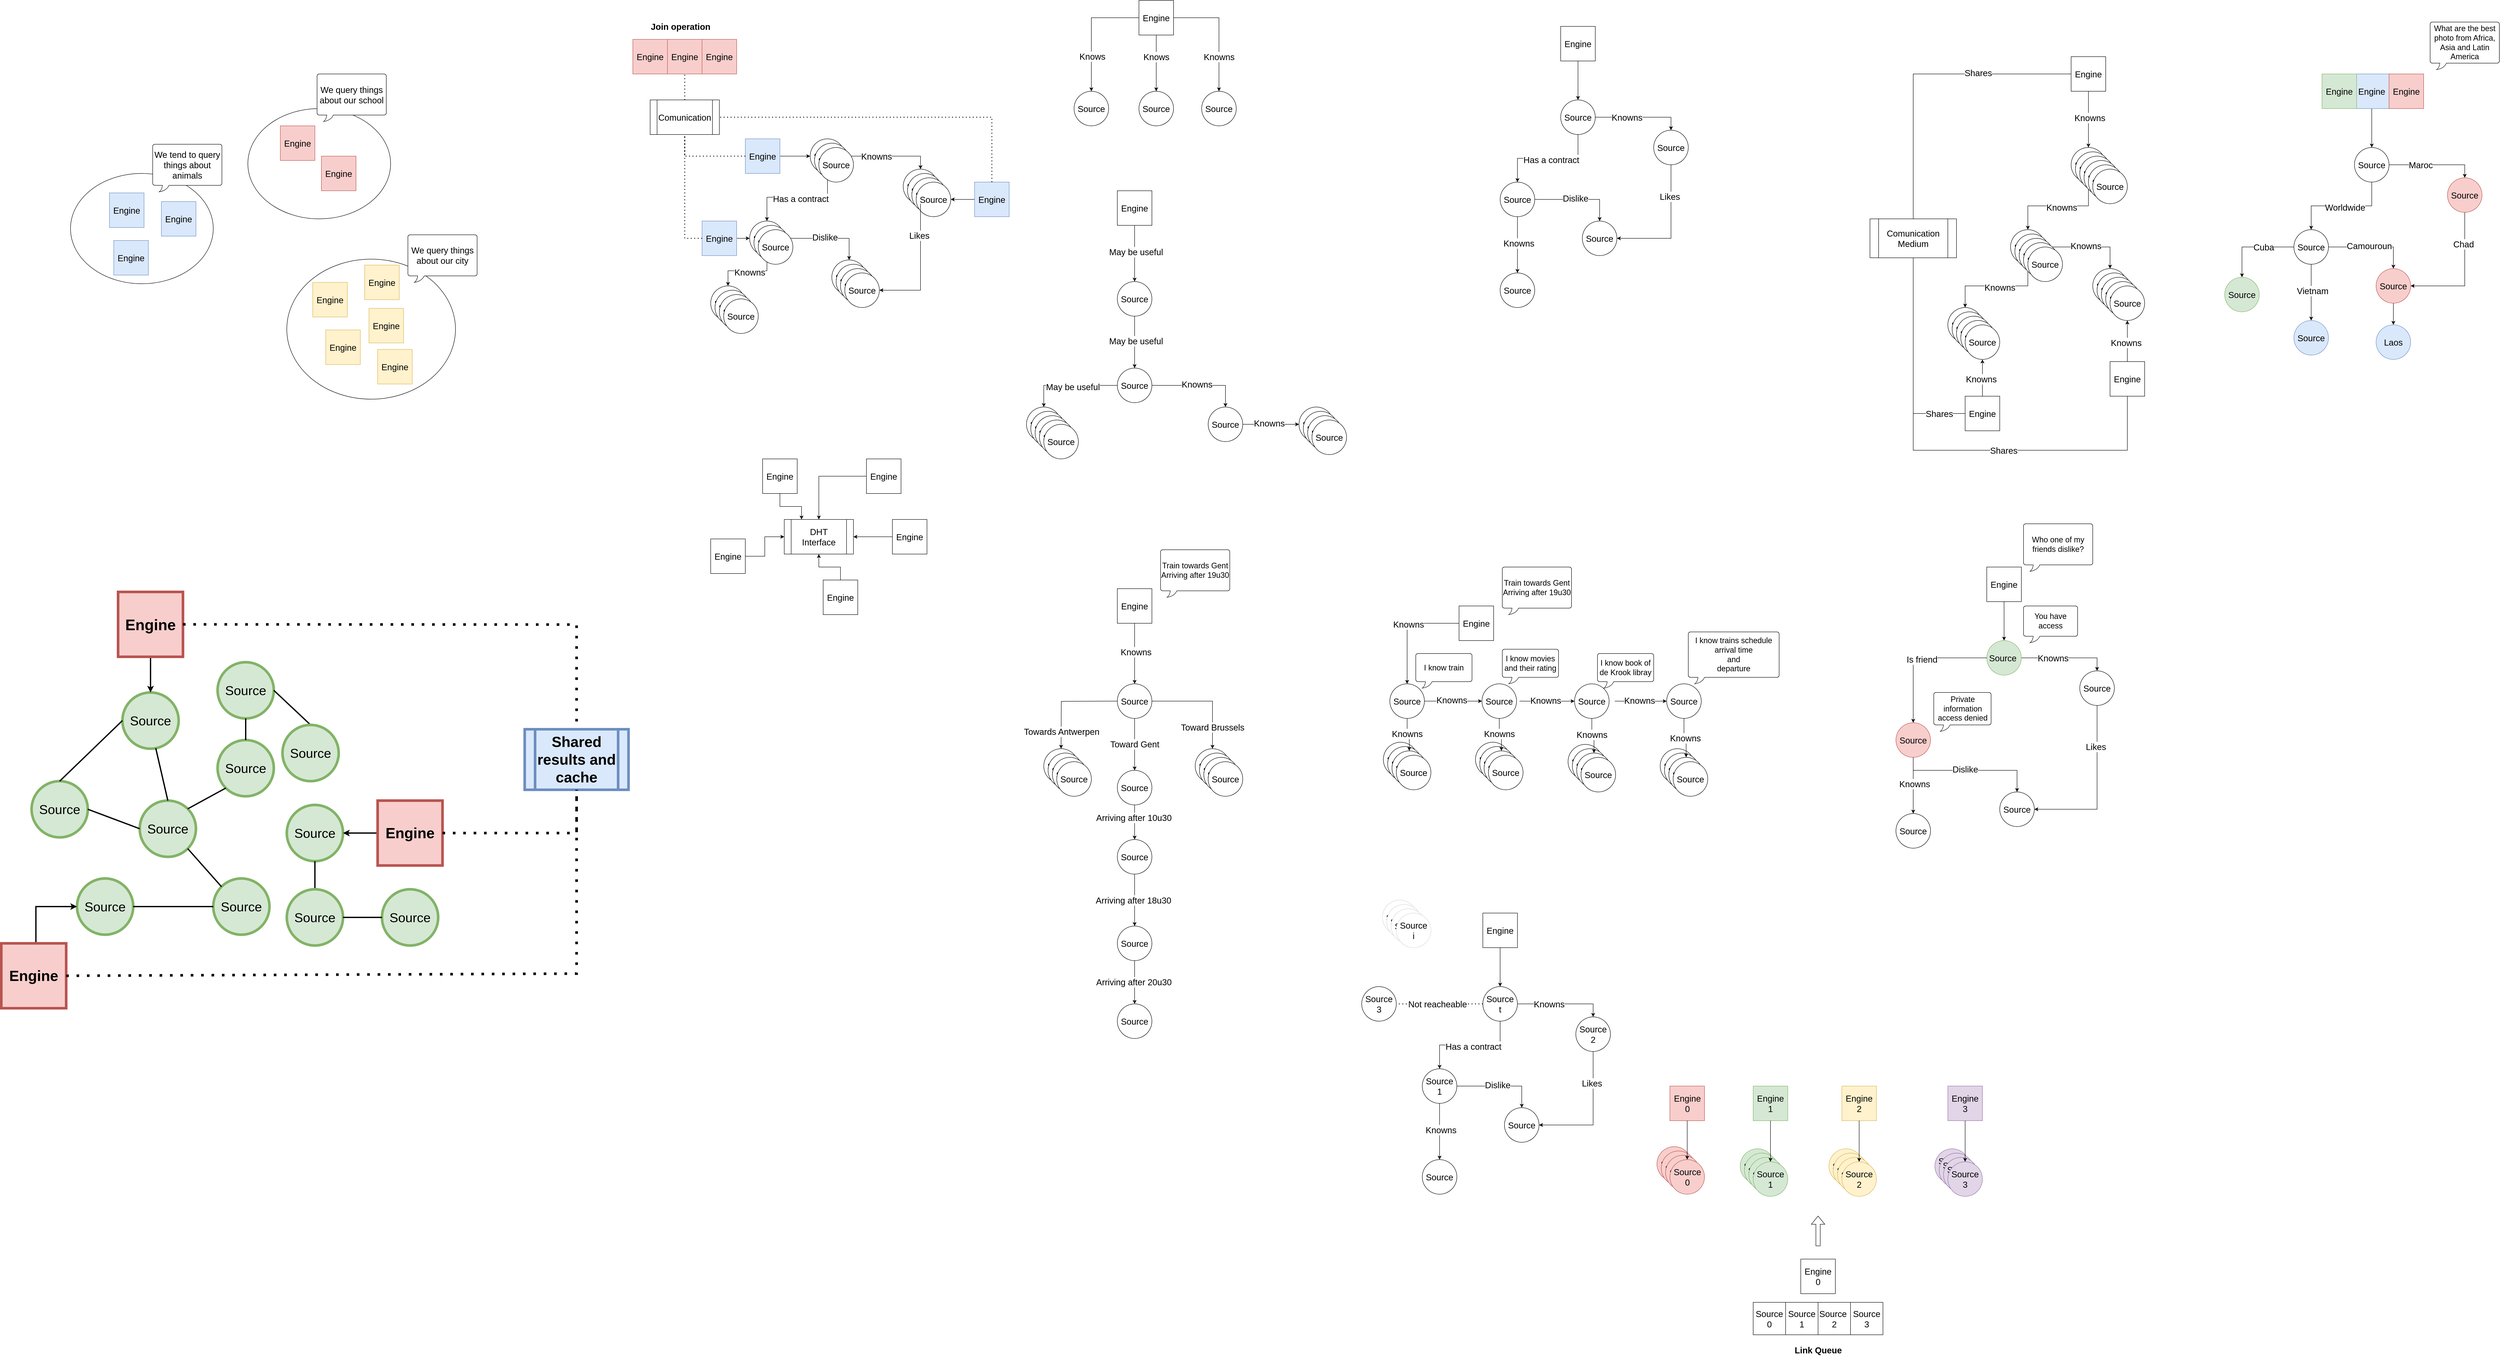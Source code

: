 <mxfile version="22.0.2" type="device">
  <diagram name="Page-1" id="k_NtMmXpZdvqYn8EDo_L">
    <mxGraphModel dx="7330" dy="2930" grid="1" gridSize="10" guides="1" tooltips="1" connect="1" arrows="1" fold="1" page="1" pageScale="1" pageWidth="850" pageHeight="1100" math="0" shadow="0">
      <root>
        <mxCell id="0" />
        <mxCell id="1" parent="0" />
        <mxCell id="OCioMkKBdpS4ipMZk7v0-75" value="" style="ellipse;whiteSpace=wrap;html=1;" parent="1" vertex="1">
          <mxGeometry x="-1770" y="748.13" width="390" height="323.75" as="geometry" />
        </mxCell>
        <mxCell id="OCioMkKBdpS4ipMZk7v0-74" value="" style="ellipse;whiteSpace=wrap;html=1;" parent="1" vertex="1">
          <mxGeometry x="-1860" y="400" width="330" height="255" as="geometry" />
        </mxCell>
        <mxCell id="OCioMkKBdpS4ipMZk7v0-73" value="" style="ellipse;whiteSpace=wrap;html=1;" parent="1" vertex="1">
          <mxGeometry x="-2270" y="550" width="330" height="255" as="geometry" />
        </mxCell>
        <mxCell id="5llFC0Dtu4sXykQ68G8s-1" value="Source" style="ellipse;whiteSpace=wrap;html=1;aspect=fixed;fontSize=20;" parent="1" vertex="1">
          <mxGeometry x="50" y="360" width="80" height="80" as="geometry" />
        </mxCell>
        <mxCell id="5llFC0Dtu4sXykQ68G8s-6" style="edgeStyle=orthogonalEdgeStyle;rounded=0;orthogonalLoop=1;jettySize=auto;html=1;entryX=0.5;entryY=0;entryDx=0;entryDy=0;" parent="1" source="5llFC0Dtu4sXykQ68G8s-2" target="5llFC0Dtu4sXykQ68G8s-1" edge="1">
          <mxGeometry relative="1" as="geometry" />
        </mxCell>
        <mxCell id="5llFC0Dtu4sXykQ68G8s-17" value="Knows" style="edgeLabel;html=1;align=center;verticalAlign=middle;resizable=0;points=[];fontSize=20;" parent="5llFC0Dtu4sXykQ68G8s-6" vertex="1" connectable="0">
          <mxGeometry x="0.421" y="2" relative="1" as="geometry">
            <mxPoint as="offset" />
          </mxGeometry>
        </mxCell>
        <mxCell id="5llFC0Dtu4sXykQ68G8s-7" style="edgeStyle=orthogonalEdgeStyle;rounded=0;orthogonalLoop=1;jettySize=auto;html=1;entryX=0.5;entryY=0;entryDx=0;entryDy=0;" parent="1" source="5llFC0Dtu4sXykQ68G8s-2" target="5llFC0Dtu4sXykQ68G8s-5" edge="1">
          <mxGeometry relative="1" as="geometry" />
        </mxCell>
        <mxCell id="5llFC0Dtu4sXykQ68G8s-16" value="Knows" style="edgeLabel;html=1;align=center;verticalAlign=middle;resizable=0;points=[];fontSize=20;" parent="5llFC0Dtu4sXykQ68G8s-7" vertex="1" connectable="0">
          <mxGeometry x="-0.061" y="-3" relative="1" as="geometry">
            <mxPoint x="3" y="-11" as="offset" />
          </mxGeometry>
        </mxCell>
        <mxCell id="5llFC0Dtu4sXykQ68G8s-8" style="edgeStyle=orthogonalEdgeStyle;rounded=0;orthogonalLoop=1;jettySize=auto;html=1;entryX=0.5;entryY=0;entryDx=0;entryDy=0;" parent="1" source="5llFC0Dtu4sXykQ68G8s-2" target="5llFC0Dtu4sXykQ68G8s-4" edge="1">
          <mxGeometry relative="1" as="geometry" />
        </mxCell>
        <mxCell id="5llFC0Dtu4sXykQ68G8s-15" value="Knowns" style="edgeLabel;html=1;align=center;verticalAlign=middle;resizable=0;points=[];fontSize=20;" parent="5llFC0Dtu4sXykQ68G8s-8" vertex="1" connectable="0">
          <mxGeometry x="0.149" y="1" relative="1" as="geometry">
            <mxPoint x="-1" y="37" as="offset" />
          </mxGeometry>
        </mxCell>
        <mxCell id="5llFC0Dtu4sXykQ68G8s-2" value="Engine" style="whiteSpace=wrap;html=1;aspect=fixed;fontSize=20;" parent="1" vertex="1">
          <mxGeometry x="200" y="150" width="80" height="80" as="geometry" />
        </mxCell>
        <mxCell id="5llFC0Dtu4sXykQ68G8s-4" value="Source" style="ellipse;whiteSpace=wrap;html=1;aspect=fixed;fontSize=20;" parent="1" vertex="1">
          <mxGeometry x="345" y="360" width="80" height="80" as="geometry" />
        </mxCell>
        <mxCell id="5llFC0Dtu4sXykQ68G8s-5" value="Source" style="ellipse;whiteSpace=wrap;html=1;aspect=fixed;fontSize=20;" parent="1" vertex="1">
          <mxGeometry x="200" y="360" width="80" height="80" as="geometry" />
        </mxCell>
        <mxCell id="5llFC0Dtu4sXykQ68G8s-18" style="edgeStyle=orthogonalEdgeStyle;rounded=0;orthogonalLoop=1;jettySize=auto;html=1;entryX=0.5;entryY=0;entryDx=0;entryDy=0;" parent="1" source="5llFC0Dtu4sXykQ68G8s-9" target="5llFC0Dtu4sXykQ68G8s-10" edge="1">
          <mxGeometry relative="1" as="geometry" />
        </mxCell>
        <mxCell id="5llFC0Dtu4sXykQ68G8s-9" value="&lt;font style=&quot;font-size: 20px;&quot;&gt;Engine&lt;/font&gt;" style="whiteSpace=wrap;html=1;aspect=fixed;" parent="1" vertex="1">
          <mxGeometry x="1175" y="210" width="80" height="80" as="geometry" />
        </mxCell>
        <mxCell id="9sUryJJlOvNMb-I_94Rk-1" style="edgeStyle=orthogonalEdgeStyle;rounded=0;orthogonalLoop=1;jettySize=auto;html=1;entryX=0.5;entryY=0;entryDx=0;entryDy=0;" parent="1" source="5llFC0Dtu4sXykQ68G8s-10" target="5llFC0Dtu4sXykQ68G8s-14" edge="1">
          <mxGeometry relative="1" as="geometry" />
        </mxCell>
        <mxCell id="9sUryJJlOvNMb-I_94Rk-2" value="&lt;font style=&quot;font-size: 20px;&quot;&gt;Knowns&lt;/font&gt;" style="edgeLabel;html=1;align=center;verticalAlign=middle;resizable=0;points=[];" parent="9sUryJJlOvNMb-I_94Rk-1" vertex="1" connectable="0">
          <mxGeometry x="-0.47" relative="1" as="geometry">
            <mxPoint x="18" as="offset" />
          </mxGeometry>
        </mxCell>
        <mxCell id="5llFC0Dtu4sXykQ68G8s-10" value="&lt;font style=&quot;font-size: 20px;&quot;&gt;Source&lt;/font&gt;" style="ellipse;whiteSpace=wrap;html=1;aspect=fixed;" parent="1" vertex="1">
          <mxGeometry x="1175" y="380" width="80" height="80" as="geometry" />
        </mxCell>
        <mxCell id="5llFC0Dtu4sXykQ68G8s-11" value="&lt;font style=&quot;font-size: 20px;&quot;&gt;Source&lt;/font&gt;" style="ellipse;whiteSpace=wrap;html=1;aspect=fixed;" parent="1" vertex="1">
          <mxGeometry x="1035" y="570" width="80" height="80" as="geometry" />
        </mxCell>
        <mxCell id="5llFC0Dtu4sXykQ68G8s-12" value="&lt;font style=&quot;font-size: 20px;&quot;&gt;Source&lt;/font&gt;" style="ellipse;whiteSpace=wrap;html=1;aspect=fixed;" parent="1" vertex="1">
          <mxGeometry x="1225" y="660" width="80" height="80" as="geometry" />
        </mxCell>
        <mxCell id="5llFC0Dtu4sXykQ68G8s-13" value="&lt;font style=&quot;font-size: 20px;&quot;&gt;Source&lt;/font&gt;" style="ellipse;whiteSpace=wrap;html=1;aspect=fixed;" parent="1" vertex="1">
          <mxGeometry x="1035" y="780" width="80" height="80" as="geometry" />
        </mxCell>
        <mxCell id="9sUryJJlOvNMb-I_94Rk-4" style="edgeStyle=orthogonalEdgeStyle;rounded=0;orthogonalLoop=1;jettySize=auto;html=1;entryX=1;entryY=0.5;entryDx=0;entryDy=0;" parent="1" source="5llFC0Dtu4sXykQ68G8s-14" target="5llFC0Dtu4sXykQ68G8s-12" edge="1">
          <mxGeometry relative="1" as="geometry">
            <Array as="points">
              <mxPoint x="1430" y="700" />
            </Array>
          </mxGeometry>
        </mxCell>
        <mxCell id="9sUryJJlOvNMb-I_94Rk-5" value="&lt;span style=&quot;font-size: 20px;&quot;&gt;Likes&lt;br&gt;&lt;/span&gt;" style="edgeLabel;html=1;align=center;verticalAlign=middle;resizable=0;points=[];" parent="9sUryJJlOvNMb-I_94Rk-4" vertex="1" connectable="0">
          <mxGeometry x="-0.503" y="-3" relative="1" as="geometry">
            <mxPoint y="-1" as="offset" />
          </mxGeometry>
        </mxCell>
        <mxCell id="5llFC0Dtu4sXykQ68G8s-14" value="&lt;font style=&quot;font-size: 20px;&quot;&gt;Source&lt;/font&gt;" style="ellipse;whiteSpace=wrap;html=1;aspect=fixed;" parent="1" vertex="1">
          <mxGeometry x="1390" y="450" width="80" height="80" as="geometry" />
        </mxCell>
        <mxCell id="5llFC0Dtu4sXykQ68G8s-21" style="edgeStyle=orthogonalEdgeStyle;rounded=0;orthogonalLoop=1;jettySize=auto;html=1;entryX=0.5;entryY=0;entryDx=0;entryDy=0;exitX=0.5;exitY=1;exitDx=0;exitDy=0;" parent="1" source="5llFC0Dtu4sXykQ68G8s-10" target="5llFC0Dtu4sXykQ68G8s-11" edge="1">
          <mxGeometry relative="1" as="geometry">
            <mxPoint x="1225" y="260" as="sourcePoint" />
            <mxPoint x="1225" y="390" as="targetPoint" />
          </mxGeometry>
        </mxCell>
        <mxCell id="5llFC0Dtu4sXykQ68G8s-22" value="Text" style="edgeLabel;html=1;align=center;verticalAlign=middle;resizable=0;points=[];" parent="5llFC0Dtu4sXykQ68G8s-21" vertex="1" connectable="0">
          <mxGeometry x="-0.015" y="1" relative="1" as="geometry">
            <mxPoint as="offset" />
          </mxGeometry>
        </mxCell>
        <mxCell id="5llFC0Dtu4sXykQ68G8s-23" value="&lt;span style=&quot;font-size: 20px;&quot;&gt;Has a contract&lt;br&gt;&lt;/span&gt;" style="edgeLabel;html=1;align=center;verticalAlign=middle;resizable=0;points=[];" parent="5llFC0Dtu4sXykQ68G8s-21" vertex="1" connectable="0">
          <mxGeometry x="-0.061" y="3" relative="1" as="geometry">
            <mxPoint as="offset" />
          </mxGeometry>
        </mxCell>
        <mxCell id="5llFC0Dtu4sXykQ68G8s-24" style="edgeStyle=orthogonalEdgeStyle;rounded=0;orthogonalLoop=1;jettySize=auto;html=1;exitX=1;exitY=0.5;exitDx=0;exitDy=0;" parent="1" source="5llFC0Dtu4sXykQ68G8s-11" target="5llFC0Dtu4sXykQ68G8s-12" edge="1">
          <mxGeometry relative="1" as="geometry">
            <mxPoint x="1235" y="270" as="sourcePoint" />
            <mxPoint x="1235" y="400" as="targetPoint" />
          </mxGeometry>
        </mxCell>
        <mxCell id="5llFC0Dtu4sXykQ68G8s-25" value="Text" style="edgeLabel;html=1;align=center;verticalAlign=middle;resizable=0;points=[];" parent="5llFC0Dtu4sXykQ68G8s-24" vertex="1" connectable="0">
          <mxGeometry x="-0.015" y="1" relative="1" as="geometry">
            <mxPoint as="offset" />
          </mxGeometry>
        </mxCell>
        <mxCell id="5llFC0Dtu4sXykQ68G8s-26" value="&lt;font style=&quot;font-size: 20px;&quot;&gt;Dislike&lt;/font&gt;" style="edgeLabel;html=1;align=center;verticalAlign=middle;resizable=0;points=[];" parent="5llFC0Dtu4sXykQ68G8s-24" vertex="1" connectable="0">
          <mxGeometry x="-0.061" y="3" relative="1" as="geometry">
            <mxPoint as="offset" />
          </mxGeometry>
        </mxCell>
        <mxCell id="5llFC0Dtu4sXykQ68G8s-27" style="edgeStyle=orthogonalEdgeStyle;rounded=0;orthogonalLoop=1;jettySize=auto;html=1;exitX=0.5;exitY=1;exitDx=0;exitDy=0;" parent="1" source="5llFC0Dtu4sXykQ68G8s-11" target="5llFC0Dtu4sXykQ68G8s-13" edge="1">
          <mxGeometry relative="1" as="geometry">
            <mxPoint x="1245" y="280" as="sourcePoint" />
            <mxPoint x="1245" y="410" as="targetPoint" />
          </mxGeometry>
        </mxCell>
        <mxCell id="5llFC0Dtu4sXykQ68G8s-28" value="Text" style="edgeLabel;html=1;align=center;verticalAlign=middle;resizable=0;points=[];" parent="5llFC0Dtu4sXykQ68G8s-27" vertex="1" connectable="0">
          <mxGeometry x="-0.015" y="1" relative="1" as="geometry">
            <mxPoint as="offset" />
          </mxGeometry>
        </mxCell>
        <mxCell id="5llFC0Dtu4sXykQ68G8s-29" value="&lt;font style=&quot;font-size: 20px;&quot;&gt;Knowns&lt;/font&gt;" style="edgeLabel;html=1;align=center;verticalAlign=middle;resizable=0;points=[];" parent="5llFC0Dtu4sXykQ68G8s-27" vertex="1" connectable="0">
          <mxGeometry x="-0.061" y="3" relative="1" as="geometry">
            <mxPoint as="offset" />
          </mxGeometry>
        </mxCell>
        <mxCell id="5llFC0Dtu4sXykQ68G8s-30" style="edgeStyle=orthogonalEdgeStyle;rounded=0;orthogonalLoop=1;jettySize=auto;html=1;entryX=0.5;entryY=0;entryDx=0;entryDy=0;" parent="1" source="5llFC0Dtu4sXykQ68G8s-33" target="5llFC0Dtu4sXykQ68G8s-34" edge="1">
          <mxGeometry relative="1" as="geometry" />
        </mxCell>
        <mxCell id="5llFC0Dtu4sXykQ68G8s-31" value="Text" style="edgeLabel;html=1;align=center;verticalAlign=middle;resizable=0;points=[];" parent="5llFC0Dtu4sXykQ68G8s-30" vertex="1" connectable="0">
          <mxGeometry x="-0.015" y="1" relative="1" as="geometry">
            <mxPoint as="offset" />
          </mxGeometry>
        </mxCell>
        <mxCell id="5llFC0Dtu4sXykQ68G8s-32" value="&lt;span style=&quot;font-size: 20px;&quot;&gt;May be useful&lt;/span&gt;" style="edgeLabel;html=1;align=center;verticalAlign=middle;resizable=0;points=[];" parent="5llFC0Dtu4sXykQ68G8s-30" vertex="1" connectable="0">
          <mxGeometry x="-0.061" y="3" relative="1" as="geometry">
            <mxPoint as="offset" />
          </mxGeometry>
        </mxCell>
        <mxCell id="5llFC0Dtu4sXykQ68G8s-33" value="&lt;font style=&quot;font-size: 20px;&quot;&gt;Engine&lt;/font&gt;" style="whiteSpace=wrap;html=1;aspect=fixed;" parent="1" vertex="1">
          <mxGeometry x="150" y="590" width="80" height="80" as="geometry" />
        </mxCell>
        <mxCell id="5llFC0Dtu4sXykQ68G8s-34" value="&lt;font style=&quot;font-size: 20px;&quot;&gt;Source&lt;/font&gt;" style="ellipse;whiteSpace=wrap;html=1;aspect=fixed;" parent="1" vertex="1">
          <mxGeometry x="150" y="800" width="80" height="80" as="geometry" />
        </mxCell>
        <mxCell id="5llFC0Dtu4sXykQ68G8s-35" value="&lt;font style=&quot;font-size: 20px;&quot;&gt;Source&lt;/font&gt;" style="ellipse;whiteSpace=wrap;html=1;aspect=fixed;" parent="1" vertex="1">
          <mxGeometry x="150" y="1000" width="80" height="80" as="geometry" />
        </mxCell>
        <mxCell id="5llFC0Dtu4sXykQ68G8s-36" value="&lt;font style=&quot;font-size: 20px;&quot;&gt;Source&lt;/font&gt;" style="ellipse;whiteSpace=wrap;html=1;aspect=fixed;" parent="1" vertex="1">
          <mxGeometry x="360" y="1090" width="80" height="80" as="geometry" />
        </mxCell>
        <mxCell id="5llFC0Dtu4sXykQ68G8s-37" value="&lt;font style=&quot;font-size: 20px;&quot;&gt;Source&lt;/font&gt;" style="ellipse;whiteSpace=wrap;html=1;aspect=fixed;" parent="1" vertex="1">
          <mxGeometry x="-60" y="1090" width="80" height="80" as="geometry" />
        </mxCell>
        <mxCell id="5llFC0Dtu4sXykQ68G8s-38" style="edgeStyle=orthogonalEdgeStyle;rounded=0;orthogonalLoop=1;jettySize=auto;html=1;entryX=0.5;entryY=0;entryDx=0;entryDy=0;exitX=0.5;exitY=1;exitDx=0;exitDy=0;" parent="1" source="5llFC0Dtu4sXykQ68G8s-34" target="5llFC0Dtu4sXykQ68G8s-35" edge="1">
          <mxGeometry relative="1" as="geometry">
            <mxPoint x="200" y="680" as="sourcePoint" />
            <mxPoint x="200" y="810" as="targetPoint" />
          </mxGeometry>
        </mxCell>
        <mxCell id="5llFC0Dtu4sXykQ68G8s-39" value="Text" style="edgeLabel;html=1;align=center;verticalAlign=middle;resizable=0;points=[];" parent="5llFC0Dtu4sXykQ68G8s-38" vertex="1" connectable="0">
          <mxGeometry x="-0.015" y="1" relative="1" as="geometry">
            <mxPoint as="offset" />
          </mxGeometry>
        </mxCell>
        <mxCell id="5llFC0Dtu4sXykQ68G8s-40" value="&lt;font style=&quot;font-size: 20px;&quot;&gt;May be useful&lt;/font&gt;" style="edgeLabel;html=1;align=center;verticalAlign=middle;resizable=0;points=[];" parent="5llFC0Dtu4sXykQ68G8s-38" vertex="1" connectable="0">
          <mxGeometry x="-0.061" y="3" relative="1" as="geometry">
            <mxPoint as="offset" />
          </mxGeometry>
        </mxCell>
        <mxCell id="5llFC0Dtu4sXykQ68G8s-41" style="edgeStyle=orthogonalEdgeStyle;rounded=0;orthogonalLoop=1;jettySize=auto;html=1;exitX=1;exitY=0.5;exitDx=0;exitDy=0;" parent="1" source="5llFC0Dtu4sXykQ68G8s-35" target="5llFC0Dtu4sXykQ68G8s-36" edge="1">
          <mxGeometry relative="1" as="geometry">
            <mxPoint x="210" y="690" as="sourcePoint" />
            <mxPoint x="210" y="820" as="targetPoint" />
          </mxGeometry>
        </mxCell>
        <mxCell id="5llFC0Dtu4sXykQ68G8s-42" value="Text" style="edgeLabel;html=1;align=center;verticalAlign=middle;resizable=0;points=[];" parent="5llFC0Dtu4sXykQ68G8s-41" vertex="1" connectable="0">
          <mxGeometry x="-0.015" y="1" relative="1" as="geometry">
            <mxPoint as="offset" />
          </mxGeometry>
        </mxCell>
        <mxCell id="5llFC0Dtu4sXykQ68G8s-43" value="&lt;font style=&quot;font-size: 20px;&quot;&gt;Knowns&lt;/font&gt;" style="edgeLabel;html=1;align=center;verticalAlign=middle;resizable=0;points=[];" parent="5llFC0Dtu4sXykQ68G8s-41" vertex="1" connectable="0">
          <mxGeometry x="-0.061" y="3" relative="1" as="geometry">
            <mxPoint as="offset" />
          </mxGeometry>
        </mxCell>
        <mxCell id="5llFC0Dtu4sXykQ68G8s-44" style="edgeStyle=orthogonalEdgeStyle;rounded=0;orthogonalLoop=1;jettySize=auto;html=1;exitX=0;exitY=0.5;exitDx=0;exitDy=0;" parent="1" source="5llFC0Dtu4sXykQ68G8s-35" target="5llFC0Dtu4sXykQ68G8s-37" edge="1">
          <mxGeometry relative="1" as="geometry">
            <mxPoint x="220" y="700" as="sourcePoint" />
            <mxPoint x="220" y="830" as="targetPoint" />
          </mxGeometry>
        </mxCell>
        <mxCell id="5llFC0Dtu4sXykQ68G8s-45" value="Text" style="edgeLabel;html=1;align=center;verticalAlign=middle;resizable=0;points=[];" parent="5llFC0Dtu4sXykQ68G8s-44" vertex="1" connectable="0">
          <mxGeometry x="-0.015" y="1" relative="1" as="geometry">
            <mxPoint as="offset" />
          </mxGeometry>
        </mxCell>
        <mxCell id="5llFC0Dtu4sXykQ68G8s-46" value="&lt;span style=&quot;color: rgb(0, 0, 0); font-family: Helvetica; font-size: 20px; font-style: normal; font-variant-ligatures: normal; font-variant-caps: normal; font-weight: 400; letter-spacing: normal; orphans: 2; text-align: center; text-indent: 0px; text-transform: none; widows: 2; word-spacing: 0px; -webkit-text-stroke-width: 0px; background-color: rgb(255, 255, 255); text-decoration-thickness: initial; text-decoration-style: initial; text-decoration-color: initial; float: none; display: inline !important;&quot;&gt;May be useful&lt;/span&gt;" style="edgeLabel;html=1;align=center;verticalAlign=middle;resizable=0;points=[];" parent="5llFC0Dtu4sXykQ68G8s-44" vertex="1" connectable="0">
          <mxGeometry x="-0.061" y="3" relative="1" as="geometry">
            <mxPoint as="offset" />
          </mxGeometry>
        </mxCell>
        <mxCell id="5llFC0Dtu4sXykQ68G8s-49" value="&lt;font style=&quot;font-size: 20px;&quot;&gt;Source&lt;/font&gt;" style="ellipse;whiteSpace=wrap;html=1;aspect=fixed;" parent="1" vertex="1">
          <mxGeometry x="570" y="1090" width="80" height="80" as="geometry" />
        </mxCell>
        <mxCell id="5llFC0Dtu4sXykQ68G8s-51" value="&lt;font style=&quot;font-size: 20px;&quot;&gt;Source&lt;/font&gt;" style="ellipse;whiteSpace=wrap;html=1;aspect=fixed;" parent="1" vertex="1">
          <mxGeometry x="580" y="1100" width="80" height="80" as="geometry" />
        </mxCell>
        <mxCell id="5llFC0Dtu4sXykQ68G8s-52" value="&lt;font style=&quot;font-size: 20px;&quot;&gt;Source&lt;/font&gt;" style="ellipse;whiteSpace=wrap;html=1;aspect=fixed;" parent="1" vertex="1">
          <mxGeometry x="590" y="1110" width="80" height="80" as="geometry" />
        </mxCell>
        <mxCell id="5llFC0Dtu4sXykQ68G8s-53" value="&lt;font style=&quot;font-size: 20px;&quot;&gt;Source&lt;/font&gt;" style="ellipse;whiteSpace=wrap;html=1;aspect=fixed;" parent="1" vertex="1">
          <mxGeometry x="600" y="1120" width="80" height="80" as="geometry" />
        </mxCell>
        <mxCell id="5llFC0Dtu4sXykQ68G8s-55" style="edgeStyle=orthogonalEdgeStyle;rounded=0;orthogonalLoop=1;jettySize=auto;html=1;exitX=1;exitY=0.5;exitDx=0;exitDy=0;entryX=0;entryY=0.5;entryDx=0;entryDy=0;" parent="1" source="5llFC0Dtu4sXykQ68G8s-36" target="5llFC0Dtu4sXykQ68G8s-49" edge="1">
          <mxGeometry relative="1" as="geometry">
            <mxPoint x="240" y="1050" as="sourcePoint" />
            <mxPoint x="410" y="1100" as="targetPoint" />
          </mxGeometry>
        </mxCell>
        <mxCell id="5llFC0Dtu4sXykQ68G8s-56" value="Text" style="edgeLabel;html=1;align=center;verticalAlign=middle;resizable=0;points=[];" parent="5llFC0Dtu4sXykQ68G8s-55" vertex="1" connectable="0">
          <mxGeometry x="-0.015" y="1" relative="1" as="geometry">
            <mxPoint as="offset" />
          </mxGeometry>
        </mxCell>
        <mxCell id="5llFC0Dtu4sXykQ68G8s-57" value="&lt;font style=&quot;font-size: 20px;&quot;&gt;Knowns&lt;/font&gt;" style="edgeLabel;html=1;align=center;verticalAlign=middle;resizable=0;points=[];" parent="5llFC0Dtu4sXykQ68G8s-55" vertex="1" connectable="0">
          <mxGeometry x="-0.061" y="3" relative="1" as="geometry">
            <mxPoint as="offset" />
          </mxGeometry>
        </mxCell>
        <mxCell id="5llFC0Dtu4sXykQ68G8s-58" value="&lt;font style=&quot;font-size: 20px;&quot;&gt;Source&lt;/font&gt;" style="ellipse;whiteSpace=wrap;html=1;aspect=fixed;" parent="1" vertex="1">
          <mxGeometry x="-50" y="1100" width="80" height="80" as="geometry" />
        </mxCell>
        <mxCell id="5llFC0Dtu4sXykQ68G8s-59" value="&lt;font style=&quot;font-size: 20px;&quot;&gt;Source&lt;/font&gt;" style="ellipse;whiteSpace=wrap;html=1;aspect=fixed;" parent="1" vertex="1">
          <mxGeometry x="-40" y="1110" width="80" height="80" as="geometry" />
        </mxCell>
        <mxCell id="5llFC0Dtu4sXykQ68G8s-60" value="&lt;font style=&quot;font-size: 20px;&quot;&gt;Source&lt;/font&gt;" style="ellipse;whiteSpace=wrap;html=1;aspect=fixed;" parent="1" vertex="1">
          <mxGeometry x="-30" y="1120" width="80" height="80" as="geometry" />
        </mxCell>
        <mxCell id="5llFC0Dtu4sXykQ68G8s-61" value="&lt;font style=&quot;font-size: 20px;&quot;&gt;Source&lt;/font&gt;" style="ellipse;whiteSpace=wrap;html=1;aspect=fixed;" parent="1" vertex="1">
          <mxGeometry x="-20" y="1130" width="80" height="80" as="geometry" />
        </mxCell>
        <mxCell id="5llFC0Dtu4sXykQ68G8s-62" value="&lt;font style=&quot;font-size: 20px;&quot;&gt;Engine&lt;/font&gt;" style="whiteSpace=wrap;html=1;aspect=fixed;" parent="1" vertex="1">
          <mxGeometry x="150" y="1510" width="80" height="80" as="geometry" />
        </mxCell>
        <mxCell id="5llFC0Dtu4sXykQ68G8s-63" value="&lt;font style=&quot;font-size: 18px;&quot;&gt;Train towards Gent&lt;br&gt;Arriving after 19u30&lt;br&gt;&lt;/font&gt;" style="whiteSpace=wrap;html=1;shape=mxgraph.basic.roundRectCallout;dx=30;dy=15;size=5;boundedLbl=1;" parent="1" vertex="1">
          <mxGeometry x="250" y="1420" width="160" height="110" as="geometry" />
        </mxCell>
        <mxCell id="5llFC0Dtu4sXykQ68G8s-71" style="edgeStyle=orthogonalEdgeStyle;rounded=0;orthogonalLoop=1;jettySize=auto;html=1;entryX=0.5;entryY=0;entryDx=0;entryDy=0;" parent="1" edge="1">
          <mxGeometry relative="1" as="geometry">
            <mxPoint x="150.0" y="1770" as="sourcePoint" />
            <mxPoint x="20.0" y="1880" as="targetPoint" />
          </mxGeometry>
        </mxCell>
        <mxCell id="5llFC0Dtu4sXykQ68G8s-74" value="&lt;font style=&quot;font-size: 20px;&quot;&gt;Towards Antwerpen&lt;/font&gt;" style="edgeLabel;html=1;align=center;verticalAlign=middle;resizable=0;points=[];" parent="5llFC0Dtu4sXykQ68G8s-71" vertex="1" connectable="0">
          <mxGeometry x="0.357" y="3" relative="1" as="geometry">
            <mxPoint x="-3" y="37" as="offset" />
          </mxGeometry>
        </mxCell>
        <mxCell id="5llFC0Dtu4sXykQ68G8s-72" style="edgeStyle=orthogonalEdgeStyle;rounded=0;orthogonalLoop=1;jettySize=auto;html=1;" parent="1" source="5llFC0Dtu4sXykQ68G8s-64" target="5llFC0Dtu4sXykQ68G8s-69" edge="1">
          <mxGeometry relative="1" as="geometry" />
        </mxCell>
        <mxCell id="5llFC0Dtu4sXykQ68G8s-75" value="&lt;font style=&quot;font-size: 20px;&quot;&gt;Toward Gent&lt;/font&gt;" style="edgeLabel;html=1;align=center;verticalAlign=middle;resizable=0;points=[];" parent="5llFC0Dtu4sXykQ68G8s-72" vertex="1" connectable="0">
          <mxGeometry x="-0.029" y="-3" relative="1" as="geometry">
            <mxPoint x="3" as="offset" />
          </mxGeometry>
        </mxCell>
        <mxCell id="5llFC0Dtu4sXykQ68G8s-73" style="edgeStyle=orthogonalEdgeStyle;rounded=0;orthogonalLoop=1;jettySize=auto;html=1;entryX=0.5;entryY=0;entryDx=0;entryDy=0;" parent="1" source="5llFC0Dtu4sXykQ68G8s-64" target="5llFC0Dtu4sXykQ68G8s-70" edge="1">
          <mxGeometry relative="1" as="geometry" />
        </mxCell>
        <mxCell id="5llFC0Dtu4sXykQ68G8s-76" value="&lt;font style=&quot;font-size: 20px;&quot;&gt;Toward Brussels&lt;/font&gt;" style="edgeLabel;html=1;align=center;verticalAlign=middle;resizable=0;points=[];" parent="5llFC0Dtu4sXykQ68G8s-73" vertex="1" connectable="0">
          <mxGeometry x="0.454" relative="1" as="geometry">
            <mxPoint y="18" as="offset" />
          </mxGeometry>
        </mxCell>
        <mxCell id="5llFC0Dtu4sXykQ68G8s-64" value="&lt;font style=&quot;font-size: 20px;&quot;&gt;Source&lt;/font&gt;" style="ellipse;whiteSpace=wrap;html=1;aspect=fixed;" parent="1" vertex="1">
          <mxGeometry x="150" y="1730" width="80" height="80" as="geometry" />
        </mxCell>
        <mxCell id="5llFC0Dtu4sXykQ68G8s-65" style="edgeStyle=orthogonalEdgeStyle;rounded=0;orthogonalLoop=1;jettySize=auto;html=1;exitX=0.5;exitY=1;exitDx=0;exitDy=0;entryX=0.5;entryY=0;entryDx=0;entryDy=0;" parent="1" source="5llFC0Dtu4sXykQ68G8s-62" target="5llFC0Dtu4sXykQ68G8s-64" edge="1">
          <mxGeometry relative="1" as="geometry">
            <mxPoint x="240" y="1050" as="sourcePoint" />
            <mxPoint x="410" y="1100" as="targetPoint" />
          </mxGeometry>
        </mxCell>
        <mxCell id="5llFC0Dtu4sXykQ68G8s-66" value="Text" style="edgeLabel;html=1;align=center;verticalAlign=middle;resizable=0;points=[];" parent="5llFC0Dtu4sXykQ68G8s-65" vertex="1" connectable="0">
          <mxGeometry x="-0.015" y="1" relative="1" as="geometry">
            <mxPoint as="offset" />
          </mxGeometry>
        </mxCell>
        <mxCell id="5llFC0Dtu4sXykQ68G8s-67" value="&lt;font style=&quot;font-size: 20px;&quot;&gt;Knowns&lt;/font&gt;" style="edgeLabel;html=1;align=center;verticalAlign=middle;resizable=0;points=[];" parent="5llFC0Dtu4sXykQ68G8s-65" vertex="1" connectable="0">
          <mxGeometry x="-0.061" y="3" relative="1" as="geometry">
            <mxPoint as="offset" />
          </mxGeometry>
        </mxCell>
        <mxCell id="5llFC0Dtu4sXykQ68G8s-68" value="&lt;font style=&quot;font-size: 20px;&quot;&gt;Source&lt;/font&gt;" style="ellipse;whiteSpace=wrap;html=1;aspect=fixed;" parent="1" vertex="1">
          <mxGeometry x="-20" y="1880" width="80" height="80" as="geometry" />
        </mxCell>
        <mxCell id="5llFC0Dtu4sXykQ68G8s-84" style="edgeStyle=orthogonalEdgeStyle;rounded=0;orthogonalLoop=1;jettySize=auto;html=1;" parent="1" source="5llFC0Dtu4sXykQ68G8s-69" target="5llFC0Dtu4sXykQ68G8s-77" edge="1">
          <mxGeometry relative="1" as="geometry" />
        </mxCell>
        <mxCell id="5llFC0Dtu4sXykQ68G8s-85" value="&lt;font style=&quot;font-size: 20px;&quot;&gt;Arriving after 10u30&lt;/font&gt;" style="edgeLabel;html=1;align=center;verticalAlign=middle;resizable=0;points=[];" parent="5llFC0Dtu4sXykQ68G8s-84" vertex="1" connectable="0">
          <mxGeometry x="-0.289" y="-2" relative="1" as="geometry">
            <mxPoint as="offset" />
          </mxGeometry>
        </mxCell>
        <mxCell id="5llFC0Dtu4sXykQ68G8s-69" value="&lt;font style=&quot;font-size: 20px;&quot;&gt;Source&lt;/font&gt;" style="ellipse;whiteSpace=wrap;html=1;aspect=fixed;" parent="1" vertex="1">
          <mxGeometry x="150" y="1930" width="80" height="80" as="geometry" />
        </mxCell>
        <mxCell id="5llFC0Dtu4sXykQ68G8s-70" value="&lt;font style=&quot;font-size: 20px;&quot;&gt;Source&lt;/font&gt;" style="ellipse;whiteSpace=wrap;html=1;aspect=fixed;" parent="1" vertex="1">
          <mxGeometry x="330" y="1880" width="80" height="80" as="geometry" />
        </mxCell>
        <mxCell id="5llFC0Dtu4sXykQ68G8s-87" style="edgeStyle=orthogonalEdgeStyle;rounded=0;orthogonalLoop=1;jettySize=auto;html=1;" parent="1" source="5llFC0Dtu4sXykQ68G8s-77" target="5llFC0Dtu4sXykQ68G8s-86" edge="1">
          <mxGeometry relative="1" as="geometry" />
        </mxCell>
        <mxCell id="5llFC0Dtu4sXykQ68G8s-88" value="&lt;font style=&quot;font-size: 20px;&quot;&gt;Arriving after 18u30&lt;/font&gt;" style="edgeLabel;html=1;align=center;verticalAlign=middle;resizable=0;points=[];" parent="5llFC0Dtu4sXykQ68G8s-87" vertex="1" connectable="0">
          <mxGeometry x="0.003" y="-3" relative="1" as="geometry">
            <mxPoint as="offset" />
          </mxGeometry>
        </mxCell>
        <mxCell id="5llFC0Dtu4sXykQ68G8s-77" value="&lt;font style=&quot;font-size: 20px;&quot;&gt;Source&lt;/font&gt;" style="ellipse;whiteSpace=wrap;html=1;aspect=fixed;" parent="1" vertex="1">
          <mxGeometry x="150" y="2090" width="80" height="80" as="geometry" />
        </mxCell>
        <mxCell id="5llFC0Dtu4sXykQ68G8s-78" value="&lt;font style=&quot;font-size: 20px;&quot;&gt;Source&lt;/font&gt;" style="ellipse;whiteSpace=wrap;html=1;aspect=fixed;" parent="1" vertex="1">
          <mxGeometry x="340" y="1890" width="80" height="80" as="geometry" />
        </mxCell>
        <mxCell id="5llFC0Dtu4sXykQ68G8s-79" value="&lt;font style=&quot;font-size: 20px;&quot;&gt;Source&lt;/font&gt;" style="ellipse;whiteSpace=wrap;html=1;aspect=fixed;" parent="1" vertex="1">
          <mxGeometry x="350" y="1900" width="80" height="80" as="geometry" />
        </mxCell>
        <mxCell id="5llFC0Dtu4sXykQ68G8s-80" value="&lt;font style=&quot;font-size: 20px;&quot;&gt;Source&lt;/font&gt;" style="ellipse;whiteSpace=wrap;html=1;aspect=fixed;" parent="1" vertex="1">
          <mxGeometry x="360" y="1910" width="80" height="80" as="geometry" />
        </mxCell>
        <mxCell id="5llFC0Dtu4sXykQ68G8s-81" value="&lt;font style=&quot;font-size: 20px;&quot;&gt;Source&lt;/font&gt;" style="ellipse;whiteSpace=wrap;html=1;aspect=fixed;" parent="1" vertex="1">
          <mxGeometry x="-10" y="1890" width="80" height="80" as="geometry" />
        </mxCell>
        <mxCell id="5llFC0Dtu4sXykQ68G8s-82" value="&lt;font style=&quot;font-size: 20px;&quot;&gt;Source&lt;/font&gt;" style="ellipse;whiteSpace=wrap;html=1;aspect=fixed;" parent="1" vertex="1">
          <mxGeometry y="1900" width="80" height="80" as="geometry" />
        </mxCell>
        <mxCell id="5llFC0Dtu4sXykQ68G8s-83" value="&lt;font style=&quot;font-size: 20px;&quot;&gt;Source&lt;/font&gt;" style="ellipse;whiteSpace=wrap;html=1;aspect=fixed;" parent="1" vertex="1">
          <mxGeometry x="10" y="1910" width="80" height="80" as="geometry" />
        </mxCell>
        <mxCell id="5llFC0Dtu4sXykQ68G8s-90" style="edgeStyle=orthogonalEdgeStyle;rounded=0;orthogonalLoop=1;jettySize=auto;html=1;" parent="1" source="5llFC0Dtu4sXykQ68G8s-86" target="5llFC0Dtu4sXykQ68G8s-89" edge="1">
          <mxGeometry relative="1" as="geometry" />
        </mxCell>
        <mxCell id="5llFC0Dtu4sXykQ68G8s-92" value="&lt;font style=&quot;font-size: 20px;&quot;&gt;Arriving after 20u30&lt;/font&gt;" style="edgeLabel;html=1;align=center;verticalAlign=middle;resizable=0;points=[];" parent="5llFC0Dtu4sXykQ68G8s-90" vertex="1" connectable="0">
          <mxGeometry x="-0.031" y="-2" relative="1" as="geometry">
            <mxPoint as="offset" />
          </mxGeometry>
        </mxCell>
        <mxCell id="5llFC0Dtu4sXykQ68G8s-86" value="&lt;font style=&quot;font-size: 20px;&quot;&gt;Source&lt;/font&gt;" style="ellipse;whiteSpace=wrap;html=1;aspect=fixed;" parent="1" vertex="1">
          <mxGeometry x="150" y="2290" width="80" height="80" as="geometry" />
        </mxCell>
        <mxCell id="5llFC0Dtu4sXykQ68G8s-89" value="&lt;font style=&quot;font-size: 20px;&quot;&gt;Source&lt;/font&gt;" style="ellipse;whiteSpace=wrap;html=1;aspect=fixed;" parent="1" vertex="1">
          <mxGeometry x="150" y="2470" width="80" height="80" as="geometry" />
        </mxCell>
        <mxCell id="5llFC0Dtu4sXykQ68G8s-93" value="&lt;font style=&quot;font-size: 20px;&quot;&gt;Engine&lt;/font&gt;" style="whiteSpace=wrap;html=1;aspect=fixed;" parent="1" vertex="1">
          <mxGeometry x="940" y="1550" width="80" height="80" as="geometry" />
        </mxCell>
        <mxCell id="5llFC0Dtu4sXykQ68G8s-94" value="&lt;font style=&quot;font-size: 18px;&quot;&gt;Train towards Gent&lt;br&gt;Arriving after 19u30&lt;br&gt;&lt;/font&gt;" style="whiteSpace=wrap;html=1;shape=mxgraph.basic.roundRectCallout;dx=30;dy=15;size=5;boundedLbl=1;" parent="1" vertex="1">
          <mxGeometry x="1040" y="1460" width="160" height="110" as="geometry" />
        </mxCell>
        <mxCell id="5llFC0Dtu4sXykQ68G8s-95" value="&lt;font style=&quot;font-size: 20px;&quot;&gt;Source&lt;/font&gt;" style="ellipse;whiteSpace=wrap;html=1;aspect=fixed;" parent="1" vertex="1">
          <mxGeometry x="765" y="1865" width="80" height="80" as="geometry" />
        </mxCell>
        <mxCell id="5llFC0Dtu4sXykQ68G8s-97" value="&lt;font style=&quot;font-size: 20px;&quot;&gt;Source&lt;/font&gt;" style="ellipse;whiteSpace=wrap;html=1;aspect=fixed;" parent="1" vertex="1">
          <mxGeometry x="780" y="1730" width="80" height="80" as="geometry" />
        </mxCell>
        <mxCell id="5llFC0Dtu4sXykQ68G8s-98" value="&lt;font style=&quot;font-size: 20px;&quot;&gt;Source&lt;/font&gt;" style="ellipse;whiteSpace=wrap;html=1;aspect=fixed;" parent="1" vertex="1">
          <mxGeometry x="993" y="1730" width="80" height="80" as="geometry" />
        </mxCell>
        <mxCell id="5llFC0Dtu4sXykQ68G8s-100" style="edgeStyle=orthogonalEdgeStyle;rounded=0;orthogonalLoop=1;jettySize=auto;html=1;exitX=0;exitY=0.5;exitDx=0;exitDy=0;entryX=0.5;entryY=0;entryDx=0;entryDy=0;" parent="1" source="5llFC0Dtu4sXykQ68G8s-93" target="5llFC0Dtu4sXykQ68G8s-97" edge="1">
          <mxGeometry relative="1" as="geometry">
            <mxPoint x="200" y="1600" as="sourcePoint" />
            <mxPoint x="200" y="1740" as="targetPoint" />
          </mxGeometry>
        </mxCell>
        <mxCell id="5llFC0Dtu4sXykQ68G8s-101" value="Text" style="edgeLabel;html=1;align=center;verticalAlign=middle;resizable=0;points=[];" parent="5llFC0Dtu4sXykQ68G8s-100" vertex="1" connectable="0">
          <mxGeometry x="-0.015" y="1" relative="1" as="geometry">
            <mxPoint as="offset" />
          </mxGeometry>
        </mxCell>
        <mxCell id="5llFC0Dtu4sXykQ68G8s-102" value="&lt;font style=&quot;font-size: 20px;&quot;&gt;Knowns&lt;/font&gt;" style="edgeLabel;html=1;align=center;verticalAlign=middle;resizable=0;points=[];" parent="5llFC0Dtu4sXykQ68G8s-100" vertex="1" connectable="0">
          <mxGeometry x="-0.061" y="3" relative="1" as="geometry">
            <mxPoint as="offset" />
          </mxGeometry>
        </mxCell>
        <mxCell id="5llFC0Dtu4sXykQ68G8s-111" value="&lt;font style=&quot;font-size: 20px;&quot;&gt;Source&lt;/font&gt;" style="ellipse;whiteSpace=wrap;html=1;aspect=fixed;" parent="1" vertex="1">
          <mxGeometry x="1207" y="1730" width="80" height="80" as="geometry" />
        </mxCell>
        <mxCell id="5llFC0Dtu4sXykQ68G8s-112" value="&lt;font style=&quot;font-size: 20px;&quot;&gt;Source&lt;/font&gt;" style="ellipse;whiteSpace=wrap;html=1;aspect=fixed;" parent="1" vertex="1">
          <mxGeometry x="1420" y="1730" width="80" height="80" as="geometry" />
        </mxCell>
        <mxCell id="5llFC0Dtu4sXykQ68G8s-113" style="edgeStyle=orthogonalEdgeStyle;rounded=0;orthogonalLoop=1;jettySize=auto;html=1;exitX=1;exitY=0.5;exitDx=0;exitDy=0;entryX=0;entryY=0.5;entryDx=0;entryDy=0;" parent="1" source="5llFC0Dtu4sXykQ68G8s-97" target="5llFC0Dtu4sXykQ68G8s-98" edge="1">
          <mxGeometry relative="1" as="geometry">
            <mxPoint x="200" y="1600" as="sourcePoint" />
            <mxPoint x="200" y="1740" as="targetPoint" />
          </mxGeometry>
        </mxCell>
        <mxCell id="5llFC0Dtu4sXykQ68G8s-114" value="Text" style="edgeLabel;html=1;align=center;verticalAlign=middle;resizable=0;points=[];" parent="5llFC0Dtu4sXykQ68G8s-113" vertex="1" connectable="0">
          <mxGeometry x="-0.015" y="1" relative="1" as="geometry">
            <mxPoint as="offset" />
          </mxGeometry>
        </mxCell>
        <mxCell id="5llFC0Dtu4sXykQ68G8s-115" value="&lt;font style=&quot;font-size: 20px;&quot;&gt;Knowns&lt;/font&gt;" style="edgeLabel;html=1;align=center;verticalAlign=middle;resizable=0;points=[];" parent="5llFC0Dtu4sXykQ68G8s-113" vertex="1" connectable="0">
          <mxGeometry x="-0.061" y="3" relative="1" as="geometry">
            <mxPoint as="offset" />
          </mxGeometry>
        </mxCell>
        <mxCell id="5llFC0Dtu4sXykQ68G8s-116" style="edgeStyle=orthogonalEdgeStyle;rounded=0;orthogonalLoop=1;jettySize=auto;html=1;" parent="1" target="5llFC0Dtu4sXykQ68G8s-111" edge="1">
          <mxGeometry relative="1" as="geometry">
            <mxPoint x="1080" y="1770" as="sourcePoint" />
            <mxPoint x="1010" y="1780" as="targetPoint" />
          </mxGeometry>
        </mxCell>
        <mxCell id="5llFC0Dtu4sXykQ68G8s-117" value="Text" style="edgeLabel;html=1;align=center;verticalAlign=middle;resizable=0;points=[];" parent="5llFC0Dtu4sXykQ68G8s-116" vertex="1" connectable="0">
          <mxGeometry x="-0.015" y="1" relative="1" as="geometry">
            <mxPoint as="offset" />
          </mxGeometry>
        </mxCell>
        <mxCell id="5llFC0Dtu4sXykQ68G8s-118" value="&lt;font style=&quot;font-size: 20px;&quot;&gt;Knowns&lt;/font&gt;" style="edgeLabel;html=1;align=center;verticalAlign=middle;resizable=0;points=[];" parent="5llFC0Dtu4sXykQ68G8s-116" vertex="1" connectable="0">
          <mxGeometry x="-0.061" y="3" relative="1" as="geometry">
            <mxPoint as="offset" />
          </mxGeometry>
        </mxCell>
        <mxCell id="5llFC0Dtu4sXykQ68G8s-119" style="edgeStyle=orthogonalEdgeStyle;rounded=0;orthogonalLoop=1;jettySize=auto;html=1;" parent="1" target="5llFC0Dtu4sXykQ68G8s-112" edge="1">
          <mxGeometry relative="1" as="geometry">
            <mxPoint x="1300" y="1770" as="sourcePoint" />
            <mxPoint x="1235" y="1780" as="targetPoint" />
          </mxGeometry>
        </mxCell>
        <mxCell id="5llFC0Dtu4sXykQ68G8s-120" value="Text" style="edgeLabel;html=1;align=center;verticalAlign=middle;resizable=0;points=[];" parent="5llFC0Dtu4sXykQ68G8s-119" vertex="1" connectable="0">
          <mxGeometry x="-0.015" y="1" relative="1" as="geometry">
            <mxPoint as="offset" />
          </mxGeometry>
        </mxCell>
        <mxCell id="5llFC0Dtu4sXykQ68G8s-121" value="&lt;font style=&quot;font-size: 20px;&quot;&gt;Knowns&lt;/font&gt;" style="edgeLabel;html=1;align=center;verticalAlign=middle;resizable=0;points=[];" parent="5llFC0Dtu4sXykQ68G8s-119" vertex="1" connectable="0">
          <mxGeometry x="-0.061" y="3" relative="1" as="geometry">
            <mxPoint as="offset" />
          </mxGeometry>
        </mxCell>
        <mxCell id="5llFC0Dtu4sXykQ68G8s-122" value="&lt;font style=&quot;font-size: 18px;&quot;&gt;I know train&lt;br&gt;&lt;/font&gt;" style="whiteSpace=wrap;html=1;shape=mxgraph.basic.roundRectCallout;dx=30;dy=15;size=5;boundedLbl=1;" parent="1" vertex="1">
          <mxGeometry x="840" y="1660" width="130" height="80" as="geometry" />
        </mxCell>
        <mxCell id="5llFC0Dtu4sXykQ68G8s-123" value="&lt;font style=&quot;font-size: 18px;&quot;&gt;I know movies&lt;br&gt;and their rating&lt;br&gt;&lt;/font&gt;" style="whiteSpace=wrap;html=1;shape=mxgraph.basic.roundRectCallout;dx=30;dy=15;size=5;boundedLbl=1;" parent="1" vertex="1">
          <mxGeometry x="1040" y="1650" width="130" height="80" as="geometry" />
        </mxCell>
        <mxCell id="5llFC0Dtu4sXykQ68G8s-124" value="&lt;font style=&quot;font-size: 18px;&quot;&gt;I know book of&lt;br&gt;de Krook libray&lt;br&gt;&lt;/font&gt;" style="whiteSpace=wrap;html=1;shape=mxgraph.basic.roundRectCallout;dx=30;dy=15;size=5;boundedLbl=1;" parent="1" vertex="1">
          <mxGeometry x="1260" y="1660" width="130" height="80" as="geometry" />
        </mxCell>
        <mxCell id="5llFC0Dtu4sXykQ68G8s-125" value="&lt;font style=&quot;font-size: 18px;&quot;&gt;I know trains schedule&lt;br&gt;arrival time&lt;br&gt;and&lt;br&gt;departure&lt;br&gt;&lt;/font&gt;" style="whiteSpace=wrap;html=1;shape=mxgraph.basic.roundRectCallout;dx=30;dy=15;size=5;boundedLbl=1;" parent="1" vertex="1">
          <mxGeometry x="1470" y="1610" width="210" height="120" as="geometry" />
        </mxCell>
        <mxCell id="5llFC0Dtu4sXykQ68G8s-126" value="&lt;font style=&quot;font-size: 20px;&quot;&gt;Source&lt;/font&gt;" style="ellipse;whiteSpace=wrap;html=1;aspect=fixed;" parent="1" vertex="1">
          <mxGeometry x="775" y="1875" width="80" height="80" as="geometry" />
        </mxCell>
        <mxCell id="5llFC0Dtu4sXykQ68G8s-127" value="&lt;font style=&quot;font-size: 20px;&quot;&gt;Source&lt;/font&gt;" style="ellipse;whiteSpace=wrap;html=1;aspect=fixed;" parent="1" vertex="1">
          <mxGeometry x="785" y="1885" width="80" height="80" as="geometry" />
        </mxCell>
        <mxCell id="5llFC0Dtu4sXykQ68G8s-128" value="&lt;font style=&quot;font-size: 20px;&quot;&gt;Source&lt;/font&gt;" style="ellipse;whiteSpace=wrap;html=1;aspect=fixed;" parent="1" vertex="1">
          <mxGeometry x="795" y="1895" width="80" height="80" as="geometry" />
        </mxCell>
        <mxCell id="5llFC0Dtu4sXykQ68G8s-129" value="&lt;font style=&quot;font-size: 20px;&quot;&gt;Source&lt;/font&gt;" style="ellipse;whiteSpace=wrap;html=1;aspect=fixed;" parent="1" vertex="1">
          <mxGeometry x="978" y="1865" width="80" height="80" as="geometry" />
        </mxCell>
        <mxCell id="5llFC0Dtu4sXykQ68G8s-130" value="&lt;font style=&quot;font-size: 20px;&quot;&gt;Source&lt;/font&gt;" style="ellipse;whiteSpace=wrap;html=1;aspect=fixed;" parent="1" vertex="1">
          <mxGeometry x="988" y="1875" width="80" height="80" as="geometry" />
        </mxCell>
        <mxCell id="5llFC0Dtu4sXykQ68G8s-131" value="&lt;font style=&quot;font-size: 20px;&quot;&gt;Source&lt;/font&gt;" style="ellipse;whiteSpace=wrap;html=1;aspect=fixed;" parent="1" vertex="1">
          <mxGeometry x="998" y="1885" width="80" height="80" as="geometry" />
        </mxCell>
        <mxCell id="5llFC0Dtu4sXykQ68G8s-132" value="&lt;font style=&quot;font-size: 20px;&quot;&gt;Source&lt;/font&gt;" style="ellipse;whiteSpace=wrap;html=1;aspect=fixed;" parent="1" vertex="1">
          <mxGeometry x="1008" y="1895" width="80" height="80" as="geometry" />
        </mxCell>
        <mxCell id="5llFC0Dtu4sXykQ68G8s-133" value="&lt;font style=&quot;font-size: 20px;&quot;&gt;Source&lt;/font&gt;" style="ellipse;whiteSpace=wrap;html=1;aspect=fixed;" parent="1" vertex="1">
          <mxGeometry x="1192" y="1870" width="80" height="80" as="geometry" />
        </mxCell>
        <mxCell id="5llFC0Dtu4sXykQ68G8s-134" value="&lt;font style=&quot;font-size: 20px;&quot;&gt;Source&lt;/font&gt;" style="ellipse;whiteSpace=wrap;html=1;aspect=fixed;" parent="1" vertex="1">
          <mxGeometry x="1202" y="1880" width="80" height="80" as="geometry" />
        </mxCell>
        <mxCell id="5llFC0Dtu4sXykQ68G8s-135" value="&lt;font style=&quot;font-size: 20px;&quot;&gt;Source&lt;/font&gt;" style="ellipse;whiteSpace=wrap;html=1;aspect=fixed;" parent="1" vertex="1">
          <mxGeometry x="1212" y="1890" width="80" height="80" as="geometry" />
        </mxCell>
        <mxCell id="5llFC0Dtu4sXykQ68G8s-136" value="&lt;font style=&quot;font-size: 20px;&quot;&gt;Source&lt;/font&gt;" style="ellipse;whiteSpace=wrap;html=1;aspect=fixed;" parent="1" vertex="1">
          <mxGeometry x="1222" y="1900" width="80" height="80" as="geometry" />
        </mxCell>
        <mxCell id="5llFC0Dtu4sXykQ68G8s-137" value="&lt;font style=&quot;font-size: 20px;&quot;&gt;Source&lt;/font&gt;" style="ellipse;whiteSpace=wrap;html=1;aspect=fixed;" parent="1" vertex="1">
          <mxGeometry x="1405" y="1880" width="80" height="80" as="geometry" />
        </mxCell>
        <mxCell id="5llFC0Dtu4sXykQ68G8s-138" value="&lt;font style=&quot;font-size: 20px;&quot;&gt;Source&lt;/font&gt;" style="ellipse;whiteSpace=wrap;html=1;aspect=fixed;" parent="1" vertex="1">
          <mxGeometry x="1415" y="1890" width="80" height="80" as="geometry" />
        </mxCell>
        <mxCell id="5llFC0Dtu4sXykQ68G8s-139" value="&lt;font style=&quot;font-size: 20px;&quot;&gt;Source&lt;/font&gt;" style="ellipse;whiteSpace=wrap;html=1;aspect=fixed;" parent="1" vertex="1">
          <mxGeometry x="1425" y="1900" width="80" height="80" as="geometry" />
        </mxCell>
        <mxCell id="5llFC0Dtu4sXykQ68G8s-140" value="&lt;font style=&quot;font-size: 20px;&quot;&gt;Source&lt;/font&gt;" style="ellipse;whiteSpace=wrap;html=1;aspect=fixed;" parent="1" vertex="1">
          <mxGeometry x="1435" y="1910" width="80" height="80" as="geometry" />
        </mxCell>
        <mxCell id="5llFC0Dtu4sXykQ68G8s-141" style="edgeStyle=orthogonalEdgeStyle;rounded=0;orthogonalLoop=1;jettySize=auto;html=1;exitX=0.5;exitY=1;exitDx=0;exitDy=0;" parent="1" source="5llFC0Dtu4sXykQ68G8s-97" target="5llFC0Dtu4sXykQ68G8s-127" edge="1">
          <mxGeometry relative="1" as="geometry">
            <mxPoint x="200" y="1600" as="sourcePoint" />
            <mxPoint x="200" y="1740" as="targetPoint" />
          </mxGeometry>
        </mxCell>
        <mxCell id="5llFC0Dtu4sXykQ68G8s-142" value="Text" style="edgeLabel;html=1;align=center;verticalAlign=middle;resizable=0;points=[];" parent="5llFC0Dtu4sXykQ68G8s-141" vertex="1" connectable="0">
          <mxGeometry x="-0.015" y="1" relative="1" as="geometry">
            <mxPoint as="offset" />
          </mxGeometry>
        </mxCell>
        <mxCell id="5llFC0Dtu4sXykQ68G8s-143" value="&lt;font style=&quot;font-size: 20px;&quot;&gt;Knowns&lt;/font&gt;" style="edgeLabel;html=1;align=center;verticalAlign=middle;resizable=0;points=[];" parent="5llFC0Dtu4sXykQ68G8s-141" vertex="1" connectable="0">
          <mxGeometry x="-0.061" y="3" relative="1" as="geometry">
            <mxPoint as="offset" />
          </mxGeometry>
        </mxCell>
        <mxCell id="5llFC0Dtu4sXykQ68G8s-147" style="edgeStyle=orthogonalEdgeStyle;rounded=0;orthogonalLoop=1;jettySize=auto;html=1;exitX=0.5;exitY=1;exitDx=0;exitDy=0;entryX=0.5;entryY=0;entryDx=0;entryDy=0;" parent="1" source="5llFC0Dtu4sXykQ68G8s-98" target="5llFC0Dtu4sXykQ68G8s-131" edge="1">
          <mxGeometry relative="1" as="geometry">
            <mxPoint x="830" y="1820" as="sourcePoint" />
            <mxPoint x="835" y="1895" as="targetPoint" />
          </mxGeometry>
        </mxCell>
        <mxCell id="5llFC0Dtu4sXykQ68G8s-148" value="Text" style="edgeLabel;html=1;align=center;verticalAlign=middle;resizable=0;points=[];" parent="5llFC0Dtu4sXykQ68G8s-147" vertex="1" connectable="0">
          <mxGeometry x="-0.015" y="1" relative="1" as="geometry">
            <mxPoint as="offset" />
          </mxGeometry>
        </mxCell>
        <mxCell id="5llFC0Dtu4sXykQ68G8s-149" value="&lt;font style=&quot;font-size: 20px;&quot;&gt;Knowns&lt;/font&gt;" style="edgeLabel;html=1;align=center;verticalAlign=middle;resizable=0;points=[];" parent="5llFC0Dtu4sXykQ68G8s-147" vertex="1" connectable="0">
          <mxGeometry x="-0.061" y="3" relative="1" as="geometry">
            <mxPoint as="offset" />
          </mxGeometry>
        </mxCell>
        <mxCell id="5llFC0Dtu4sXykQ68G8s-150" style="edgeStyle=orthogonalEdgeStyle;rounded=0;orthogonalLoop=1;jettySize=auto;html=1;exitX=0.5;exitY=1;exitDx=0;exitDy=0;entryX=0.5;entryY=0;entryDx=0;entryDy=0;" parent="1" source="5llFC0Dtu4sXykQ68G8s-111" target="5llFC0Dtu4sXykQ68G8s-135" edge="1">
          <mxGeometry relative="1" as="geometry">
            <mxPoint x="1043" y="1820" as="sourcePoint" />
            <mxPoint x="1048" y="1895" as="targetPoint" />
          </mxGeometry>
        </mxCell>
        <mxCell id="5llFC0Dtu4sXykQ68G8s-151" value="Text" style="edgeLabel;html=1;align=center;verticalAlign=middle;resizable=0;points=[];" parent="5llFC0Dtu4sXykQ68G8s-150" vertex="1" connectable="0">
          <mxGeometry x="-0.015" y="1" relative="1" as="geometry">
            <mxPoint as="offset" />
          </mxGeometry>
        </mxCell>
        <mxCell id="5llFC0Dtu4sXykQ68G8s-152" value="&lt;font style=&quot;font-size: 20px;&quot;&gt;Knowns&lt;/font&gt;" style="edgeLabel;html=1;align=center;verticalAlign=middle;resizable=0;points=[];" parent="5llFC0Dtu4sXykQ68G8s-150" vertex="1" connectable="0">
          <mxGeometry x="-0.061" y="3" relative="1" as="geometry">
            <mxPoint as="offset" />
          </mxGeometry>
        </mxCell>
        <mxCell id="5llFC0Dtu4sXykQ68G8s-153" style="edgeStyle=orthogonalEdgeStyle;rounded=0;orthogonalLoop=1;jettySize=auto;html=1;exitX=0.5;exitY=1;exitDx=0;exitDy=0;entryX=0.5;entryY=0;entryDx=0;entryDy=0;" parent="1" source="5llFC0Dtu4sXykQ68G8s-112" target="5llFC0Dtu4sXykQ68G8s-139" edge="1">
          <mxGeometry relative="1" as="geometry">
            <mxPoint x="1257" y="1820" as="sourcePoint" />
            <mxPoint x="1262" y="1900" as="targetPoint" />
          </mxGeometry>
        </mxCell>
        <mxCell id="5llFC0Dtu4sXykQ68G8s-154" value="Text" style="edgeLabel;html=1;align=center;verticalAlign=middle;resizable=0;points=[];" parent="5llFC0Dtu4sXykQ68G8s-153" vertex="1" connectable="0">
          <mxGeometry x="-0.015" y="1" relative="1" as="geometry">
            <mxPoint as="offset" />
          </mxGeometry>
        </mxCell>
        <mxCell id="5llFC0Dtu4sXykQ68G8s-155" value="&lt;font style=&quot;font-size: 20px;&quot;&gt;Knowns&lt;/font&gt;" style="edgeLabel;html=1;align=center;verticalAlign=middle;resizable=0;points=[];" parent="5llFC0Dtu4sXykQ68G8s-153" vertex="1" connectable="0">
          <mxGeometry x="-0.061" y="3" relative="1" as="geometry">
            <mxPoint as="offset" />
          </mxGeometry>
        </mxCell>
        <mxCell id="5llFC0Dtu4sXykQ68G8s-156" style="edgeStyle=orthogonalEdgeStyle;rounded=0;orthogonalLoop=1;jettySize=auto;html=1;entryX=0.5;entryY=0;entryDx=0;entryDy=0;" parent="1" source="5llFC0Dtu4sXykQ68G8s-159" target="5llFC0Dtu4sXykQ68G8s-160" edge="1">
          <mxGeometry relative="1" as="geometry" />
        </mxCell>
        <mxCell id="5llFC0Dtu4sXykQ68G8s-157" value="Text" style="edgeLabel;html=1;align=center;verticalAlign=middle;resizable=0;points=[];" parent="5llFC0Dtu4sXykQ68G8s-156" vertex="1" connectable="0">
          <mxGeometry x="-0.015" y="1" relative="1" as="geometry">
            <mxPoint as="offset" />
          </mxGeometry>
        </mxCell>
        <mxCell id="5llFC0Dtu4sXykQ68G8s-158" value="&lt;font style=&quot;font-size: 20px;&quot;&gt;Knowns&lt;/font&gt;" style="edgeLabel;html=1;align=center;verticalAlign=middle;resizable=0;points=[];" parent="5llFC0Dtu4sXykQ68G8s-156" vertex="1" connectable="0">
          <mxGeometry x="-0.061" y="3" relative="1" as="geometry">
            <mxPoint as="offset" />
          </mxGeometry>
        </mxCell>
        <mxCell id="5llFC0Dtu4sXykQ68G8s-159" value="&lt;font style=&quot;font-size: 20px;&quot;&gt;Engine&lt;/font&gt;" style="whiteSpace=wrap;html=1;aspect=fixed;" parent="1" vertex="1">
          <mxGeometry x="2355" y="280" width="80" height="80" as="geometry" />
        </mxCell>
        <mxCell id="5llFC0Dtu4sXykQ68G8s-160" value="&lt;font style=&quot;font-size: 20px;&quot;&gt;Source&lt;/font&gt;" style="ellipse;whiteSpace=wrap;html=1;aspect=fixed;" parent="1" vertex="1">
          <mxGeometry x="2355" y="490" width="80" height="80" as="geometry" />
        </mxCell>
        <mxCell id="5llFC0Dtu4sXykQ68G8s-161" value="&lt;font style=&quot;font-size: 20px;&quot;&gt;Source&lt;/font&gt;" style="ellipse;whiteSpace=wrap;html=1;aspect=fixed;" parent="1" vertex="1">
          <mxGeometry x="2215" y="680" width="80" height="80" as="geometry" />
        </mxCell>
        <mxCell id="5llFC0Dtu4sXykQ68G8s-180" style="edgeStyle=orthogonalEdgeStyle;rounded=0;orthogonalLoop=1;jettySize=auto;html=1;entryX=1;entryY=0.5;entryDx=0;entryDy=0;" parent="1" source="5llFC0Dtu4sXykQ68G8s-162" target="5llFC0Dtu4sXykQ68G8s-161" edge="1">
          <mxGeometry relative="1" as="geometry">
            <Array as="points">
              <mxPoint x="2445" y="720" />
            </Array>
          </mxGeometry>
        </mxCell>
        <mxCell id="5llFC0Dtu4sXykQ68G8s-162" value="&lt;font style=&quot;font-size: 20px;&quot;&gt;Source&lt;/font&gt;" style="ellipse;whiteSpace=wrap;html=1;aspect=fixed;" parent="1" vertex="1">
          <mxGeometry x="2405" y="770" width="80" height="80" as="geometry" />
        </mxCell>
        <mxCell id="5llFC0Dtu4sXykQ68G8s-163" value="&lt;font style=&quot;font-size: 20px;&quot;&gt;Source&lt;/font&gt;" style="ellipse;whiteSpace=wrap;html=1;aspect=fixed;" parent="1" vertex="1">
          <mxGeometry x="2070" y="860" width="80" height="80" as="geometry" />
        </mxCell>
        <mxCell id="5llFC0Dtu4sXykQ68G8s-165" style="edgeStyle=orthogonalEdgeStyle;rounded=0;orthogonalLoop=1;jettySize=auto;html=1;entryX=0.5;entryY=0;entryDx=0;entryDy=0;exitX=0.5;exitY=1;exitDx=0;exitDy=0;" parent="1" source="5llFC0Dtu4sXykQ68G8s-160" target="5llFC0Dtu4sXykQ68G8s-161" edge="1">
          <mxGeometry relative="1" as="geometry">
            <mxPoint x="2405" y="370" as="sourcePoint" />
            <mxPoint x="2405" y="500" as="targetPoint" />
          </mxGeometry>
        </mxCell>
        <mxCell id="5llFC0Dtu4sXykQ68G8s-166" value="Text" style="edgeLabel;html=1;align=center;verticalAlign=middle;resizable=0;points=[];" parent="5llFC0Dtu4sXykQ68G8s-165" vertex="1" connectable="0">
          <mxGeometry x="-0.015" y="1" relative="1" as="geometry">
            <mxPoint as="offset" />
          </mxGeometry>
        </mxCell>
        <mxCell id="5llFC0Dtu4sXykQ68G8s-167" value="&lt;font style=&quot;font-size: 20px;&quot;&gt;Knowns&lt;/font&gt;" style="edgeLabel;html=1;align=center;verticalAlign=middle;resizable=0;points=[];" parent="5llFC0Dtu4sXykQ68G8s-165" vertex="1" connectable="0">
          <mxGeometry x="-0.061" y="3" relative="1" as="geometry">
            <mxPoint as="offset" />
          </mxGeometry>
        </mxCell>
        <mxCell id="5llFC0Dtu4sXykQ68G8s-168" style="edgeStyle=orthogonalEdgeStyle;rounded=0;orthogonalLoop=1;jettySize=auto;html=1;exitX=1;exitY=0.5;exitDx=0;exitDy=0;" parent="1" source="5llFC0Dtu4sXykQ68G8s-161" target="5llFC0Dtu4sXykQ68G8s-162" edge="1">
          <mxGeometry relative="1" as="geometry">
            <mxPoint x="2415" y="380" as="sourcePoint" />
            <mxPoint x="2415" y="510" as="targetPoint" />
          </mxGeometry>
        </mxCell>
        <mxCell id="5llFC0Dtu4sXykQ68G8s-169" value="Text" style="edgeLabel;html=1;align=center;verticalAlign=middle;resizable=0;points=[];" parent="5llFC0Dtu4sXykQ68G8s-168" vertex="1" connectable="0">
          <mxGeometry x="-0.015" y="1" relative="1" as="geometry">
            <mxPoint as="offset" />
          </mxGeometry>
        </mxCell>
        <mxCell id="5llFC0Dtu4sXykQ68G8s-170" value="&lt;font style=&quot;font-size: 20px;&quot;&gt;Knowns&lt;/font&gt;" style="edgeLabel;html=1;align=center;verticalAlign=middle;resizable=0;points=[];" parent="5llFC0Dtu4sXykQ68G8s-168" vertex="1" connectable="0">
          <mxGeometry x="-0.061" y="3" relative="1" as="geometry">
            <mxPoint as="offset" />
          </mxGeometry>
        </mxCell>
        <mxCell id="5llFC0Dtu4sXykQ68G8s-171" style="edgeStyle=orthogonalEdgeStyle;rounded=0;orthogonalLoop=1;jettySize=auto;html=1;exitX=0.5;exitY=1;exitDx=0;exitDy=0;" parent="1" source="5llFC0Dtu4sXykQ68G8s-161" target="5llFC0Dtu4sXykQ68G8s-163" edge="1">
          <mxGeometry relative="1" as="geometry">
            <mxPoint x="2425" y="390" as="sourcePoint" />
            <mxPoint x="2425" y="520" as="targetPoint" />
          </mxGeometry>
        </mxCell>
        <mxCell id="5llFC0Dtu4sXykQ68G8s-172" value="Text" style="edgeLabel;html=1;align=center;verticalAlign=middle;resizable=0;points=[];" parent="5llFC0Dtu4sXykQ68G8s-171" vertex="1" connectable="0">
          <mxGeometry x="-0.015" y="1" relative="1" as="geometry">
            <mxPoint as="offset" />
          </mxGeometry>
        </mxCell>
        <mxCell id="5llFC0Dtu4sXykQ68G8s-173" value="&lt;font style=&quot;font-size: 20px;&quot;&gt;Knowns&lt;/font&gt;" style="edgeLabel;html=1;align=center;verticalAlign=middle;resizable=0;points=[];" parent="5llFC0Dtu4sXykQ68G8s-171" vertex="1" connectable="0">
          <mxGeometry x="-0.061" y="3" relative="1" as="geometry">
            <mxPoint as="offset" />
          </mxGeometry>
        </mxCell>
        <mxCell id="5llFC0Dtu4sXykQ68G8s-181" value="&lt;font style=&quot;font-size: 20px;&quot;&gt;Source&lt;/font&gt;" style="ellipse;whiteSpace=wrap;html=1;aspect=fixed;" parent="1" vertex="1">
          <mxGeometry x="2365" y="500" width="80" height="80" as="geometry" />
        </mxCell>
        <mxCell id="5llFC0Dtu4sXykQ68G8s-182" value="&lt;font style=&quot;font-size: 20px;&quot;&gt;Source&lt;/font&gt;" style="ellipse;whiteSpace=wrap;html=1;aspect=fixed;" parent="1" vertex="1">
          <mxGeometry x="2375" y="510" width="80" height="80" as="geometry" />
        </mxCell>
        <mxCell id="5llFC0Dtu4sXykQ68G8s-183" value="&lt;font style=&quot;font-size: 20px;&quot;&gt;Source&lt;/font&gt;" style="ellipse;whiteSpace=wrap;html=1;aspect=fixed;" parent="1" vertex="1">
          <mxGeometry x="2385" y="520" width="80" height="80" as="geometry" />
        </mxCell>
        <mxCell id="5llFC0Dtu4sXykQ68G8s-184" value="&lt;font style=&quot;font-size: 20px;&quot;&gt;Source&lt;/font&gt;" style="ellipse;whiteSpace=wrap;html=1;aspect=fixed;" parent="1" vertex="1">
          <mxGeometry x="2395" y="530" width="80" height="80" as="geometry" />
        </mxCell>
        <mxCell id="5llFC0Dtu4sXykQ68G8s-185" value="&lt;font style=&quot;font-size: 20px;&quot;&gt;Source&lt;/font&gt;" style="ellipse;whiteSpace=wrap;html=1;aspect=fixed;" parent="1" vertex="1">
          <mxGeometry x="2405" y="540" width="80" height="80" as="geometry" />
        </mxCell>
        <mxCell id="5llFC0Dtu4sXykQ68G8s-186" value="&lt;font style=&quot;font-size: 20px;&quot;&gt;Source&lt;/font&gt;" style="ellipse;whiteSpace=wrap;html=1;aspect=fixed;" parent="1" vertex="1">
          <mxGeometry x="2225" y="690" width="80" height="80" as="geometry" />
        </mxCell>
        <mxCell id="5llFC0Dtu4sXykQ68G8s-187" value="&lt;font style=&quot;font-size: 20px;&quot;&gt;Source&lt;/font&gt;" style="ellipse;whiteSpace=wrap;html=1;aspect=fixed;" parent="1" vertex="1">
          <mxGeometry x="2235" y="700" width="80" height="80" as="geometry" />
        </mxCell>
        <mxCell id="5llFC0Dtu4sXykQ68G8s-188" value="&lt;font style=&quot;font-size: 20px;&quot;&gt;Source&lt;/font&gt;" style="ellipse;whiteSpace=wrap;html=1;aspect=fixed;" parent="1" vertex="1">
          <mxGeometry x="2245" y="710" width="80" height="80" as="geometry" />
        </mxCell>
        <mxCell id="5llFC0Dtu4sXykQ68G8s-189" value="&lt;font style=&quot;font-size: 20px;&quot;&gt;Source&lt;/font&gt;" style="ellipse;whiteSpace=wrap;html=1;aspect=fixed;" parent="1" vertex="1">
          <mxGeometry x="2255" y="720" width="80" height="80" as="geometry" />
        </mxCell>
        <mxCell id="5llFC0Dtu4sXykQ68G8s-190" value="&lt;font style=&quot;font-size: 20px;&quot;&gt;Source&lt;/font&gt;" style="ellipse;whiteSpace=wrap;html=1;aspect=fixed;" parent="1" vertex="1">
          <mxGeometry x="2080" y="870" width="80" height="80" as="geometry" />
        </mxCell>
        <mxCell id="5llFC0Dtu4sXykQ68G8s-191" value="&lt;font style=&quot;font-size: 20px;&quot;&gt;Source&lt;/font&gt;" style="ellipse;whiteSpace=wrap;html=1;aspect=fixed;" parent="1" vertex="1">
          <mxGeometry x="2090" y="880" width="80" height="80" as="geometry" />
        </mxCell>
        <mxCell id="5llFC0Dtu4sXykQ68G8s-192" value="&lt;font style=&quot;font-size: 20px;&quot;&gt;Source&lt;/font&gt;" style="ellipse;whiteSpace=wrap;html=1;aspect=fixed;" parent="1" vertex="1">
          <mxGeometry x="2100" y="890" width="80" height="80" as="geometry" />
        </mxCell>
        <mxCell id="5llFC0Dtu4sXykQ68G8s-193" value="&lt;font style=&quot;font-size: 20px;&quot;&gt;Source&lt;/font&gt;" style="ellipse;whiteSpace=wrap;html=1;aspect=fixed;" parent="1" vertex="1">
          <mxGeometry x="2110" y="900" width="80" height="80" as="geometry" />
        </mxCell>
        <mxCell id="5llFC0Dtu4sXykQ68G8s-194" value="&lt;font style=&quot;font-size: 20px;&quot;&gt;Source&lt;/font&gt;" style="ellipse;whiteSpace=wrap;html=1;aspect=fixed;" parent="1" vertex="1">
          <mxGeometry x="2415" y="780" width="80" height="80" as="geometry" />
        </mxCell>
        <mxCell id="5llFC0Dtu4sXykQ68G8s-195" value="&lt;font style=&quot;font-size: 20px;&quot;&gt;Source&lt;/font&gt;" style="ellipse;whiteSpace=wrap;html=1;aspect=fixed;" parent="1" vertex="1">
          <mxGeometry x="2425" y="790" width="80" height="80" as="geometry" />
        </mxCell>
        <mxCell id="5llFC0Dtu4sXykQ68G8s-196" value="&lt;font style=&quot;font-size: 20px;&quot;&gt;Source&lt;/font&gt;" style="ellipse;whiteSpace=wrap;html=1;aspect=fixed;" parent="1" vertex="1">
          <mxGeometry x="2435" y="800" width="80" height="80" as="geometry" />
        </mxCell>
        <mxCell id="5llFC0Dtu4sXykQ68G8s-197" value="&lt;font style=&quot;font-size: 20px;&quot;&gt;Source&lt;/font&gt;" style="ellipse;whiteSpace=wrap;html=1;aspect=fixed;" parent="1" vertex="1">
          <mxGeometry x="2445" y="810" width="80" height="80" as="geometry" />
        </mxCell>
        <mxCell id="5llFC0Dtu4sXykQ68G8s-198" style="edgeStyle=orthogonalEdgeStyle;rounded=0;orthogonalLoop=1;jettySize=auto;html=1;entryX=0.5;entryY=1;entryDx=0;entryDy=0;" parent="1" source="5llFC0Dtu4sXykQ68G8s-201" target="5llFC0Dtu4sXykQ68G8s-193" edge="1">
          <mxGeometry relative="1" as="geometry">
            <mxPoint x="2150" y="1275" as="targetPoint" />
          </mxGeometry>
        </mxCell>
        <mxCell id="5llFC0Dtu4sXykQ68G8s-199" value="Text" style="edgeLabel;html=1;align=center;verticalAlign=middle;resizable=0;points=[];" parent="5llFC0Dtu4sXykQ68G8s-198" vertex="1" connectable="0">
          <mxGeometry x="-0.015" y="1" relative="1" as="geometry">
            <mxPoint as="offset" />
          </mxGeometry>
        </mxCell>
        <mxCell id="5llFC0Dtu4sXykQ68G8s-200" value="&lt;font style=&quot;font-size: 20px;&quot;&gt;Knowns&lt;/font&gt;" style="edgeLabel;html=1;align=center;verticalAlign=middle;resizable=0;points=[];" parent="5llFC0Dtu4sXykQ68G8s-198" vertex="1" connectable="0">
          <mxGeometry x="-0.061" y="3" relative="1" as="geometry">
            <mxPoint as="offset" />
          </mxGeometry>
        </mxCell>
        <mxCell id="5llFC0Dtu4sXykQ68G8s-201" value="&lt;font style=&quot;font-size: 20px;&quot;&gt;Engine&lt;/font&gt;" style="whiteSpace=wrap;html=1;aspect=fixed;" parent="1" vertex="1">
          <mxGeometry x="2110" y="1065" width="80" height="80" as="geometry" />
        </mxCell>
        <mxCell id="5llFC0Dtu4sXykQ68G8s-202" style="edgeStyle=orthogonalEdgeStyle;rounded=0;orthogonalLoop=1;jettySize=auto;html=1;" parent="1" source="5llFC0Dtu4sXykQ68G8s-205" target="5llFC0Dtu4sXykQ68G8s-197" edge="1">
          <mxGeometry relative="1" as="geometry">
            <mxPoint x="2490" y="1150" as="targetPoint" />
          </mxGeometry>
        </mxCell>
        <mxCell id="5llFC0Dtu4sXykQ68G8s-203" value="Text" style="edgeLabel;html=1;align=center;verticalAlign=middle;resizable=0;points=[];" parent="5llFC0Dtu4sXykQ68G8s-202" vertex="1" connectable="0">
          <mxGeometry x="-0.015" y="1" relative="1" as="geometry">
            <mxPoint as="offset" />
          </mxGeometry>
        </mxCell>
        <mxCell id="5llFC0Dtu4sXykQ68G8s-204" value="&lt;font style=&quot;font-size: 20px;&quot;&gt;Knowns&lt;/font&gt;" style="edgeLabel;html=1;align=center;verticalAlign=middle;resizable=0;points=[];" parent="5llFC0Dtu4sXykQ68G8s-202" vertex="1" connectable="0">
          <mxGeometry x="-0.061" y="3" relative="1" as="geometry">
            <mxPoint as="offset" />
          </mxGeometry>
        </mxCell>
        <mxCell id="5llFC0Dtu4sXykQ68G8s-205" value="&lt;font style=&quot;font-size: 20px;&quot;&gt;Engine&lt;/font&gt;" style="whiteSpace=wrap;html=1;aspect=fixed;" parent="1" vertex="1">
          <mxGeometry x="2445" y="985" width="80" height="80" as="geometry" />
        </mxCell>
        <mxCell id="5llFC0Dtu4sXykQ68G8s-206" value="&lt;font style=&quot;font-size: 20px;&quot;&gt;Comunication&lt;br&gt;Medium&lt;/font&gt;" style="shape=process;whiteSpace=wrap;html=1;backgroundOutline=1;" parent="1" vertex="1">
          <mxGeometry x="1890" y="655" width="200" height="90" as="geometry" />
        </mxCell>
        <mxCell id="5llFC0Dtu4sXykQ68G8s-207" value="" style="endArrow=none;html=1;rounded=0;entryX=0;entryY=0.5;entryDx=0;entryDy=0;" parent="1" source="5llFC0Dtu4sXykQ68G8s-206" target="5llFC0Dtu4sXykQ68G8s-159" edge="1">
          <mxGeometry width="50" height="50" relative="1" as="geometry">
            <mxPoint x="2130" y="850" as="sourcePoint" />
            <mxPoint x="2180" y="800" as="targetPoint" />
            <Array as="points">
              <mxPoint x="1990" y="320" />
            </Array>
          </mxGeometry>
        </mxCell>
        <mxCell id="5llFC0Dtu4sXykQ68G8s-211" value="&lt;font style=&quot;font-size: 20px;&quot;&gt;Shares&lt;/font&gt;" style="edgeLabel;html=1;align=center;verticalAlign=middle;resizable=0;points=[];" parent="5llFC0Dtu4sXykQ68G8s-207" vertex="1" connectable="0">
          <mxGeometry x="0.385" y="3" relative="1" as="geometry">
            <mxPoint as="offset" />
          </mxGeometry>
        </mxCell>
        <mxCell id="5llFC0Dtu4sXykQ68G8s-209" value="" style="endArrow=none;html=1;rounded=0;entryX=0.5;entryY=1;entryDx=0;entryDy=0;exitX=0.5;exitY=1;exitDx=0;exitDy=0;" parent="1" source="5llFC0Dtu4sXykQ68G8s-206" target="5llFC0Dtu4sXykQ68G8s-205" edge="1">
          <mxGeometry width="50" height="50" relative="1" as="geometry">
            <mxPoint x="2130" y="850" as="sourcePoint" />
            <mxPoint x="2180" y="800" as="targetPoint" />
            <Array as="points">
              <mxPoint x="1990" y="1190" />
              <mxPoint x="2485" y="1190" />
            </Array>
          </mxGeometry>
        </mxCell>
        <mxCell id="5llFC0Dtu4sXykQ68G8s-212" value="&lt;font style=&quot;font-size: 20px;&quot;&gt;Shares&lt;/font&gt;" style="edgeLabel;html=1;align=center;verticalAlign=middle;resizable=0;points=[];" parent="5llFC0Dtu4sXykQ68G8s-209" vertex="1" connectable="0">
          <mxGeometry x="0.227" relative="1" as="geometry">
            <mxPoint as="offset" />
          </mxGeometry>
        </mxCell>
        <mxCell id="5llFC0Dtu4sXykQ68G8s-210" value="" style="endArrow=none;html=1;rounded=0;exitX=0;exitY=0.5;exitDx=0;exitDy=0;entryX=0.5;entryY=1;entryDx=0;entryDy=0;" parent="1" source="5llFC0Dtu4sXykQ68G8s-201" target="5llFC0Dtu4sXykQ68G8s-206" edge="1">
          <mxGeometry width="50" height="50" relative="1" as="geometry">
            <mxPoint x="2130" y="850" as="sourcePoint" />
            <mxPoint x="2180" y="800" as="targetPoint" />
            <Array as="points">
              <mxPoint x="1990" y="1105" />
            </Array>
          </mxGeometry>
        </mxCell>
        <mxCell id="5llFC0Dtu4sXykQ68G8s-213" value="&lt;font style=&quot;font-size: 20px;&quot;&gt;Shares&lt;/font&gt;" style="edgeLabel;html=1;align=center;verticalAlign=middle;resizable=0;points=[];" parent="5llFC0Dtu4sXykQ68G8s-210" vertex="1" connectable="0">
          <mxGeometry x="-0.665" y="1" relative="1" as="geometry">
            <mxPoint x="20" y="-1" as="offset" />
          </mxGeometry>
        </mxCell>
        <mxCell id="C2utaU6OliCcYrub_GN8-3" style="edgeStyle=orthogonalEdgeStyle;rounded=0;orthogonalLoop=1;jettySize=auto;html=1;entryX=0.5;entryY=0;entryDx=0;entryDy=0;" parent="1" source="C2utaU6OliCcYrub_GN8-4" target="C2utaU6OliCcYrub_GN8-7" edge="1">
          <mxGeometry relative="1" as="geometry" />
        </mxCell>
        <mxCell id="C2utaU6OliCcYrub_GN8-4" value="&lt;font style=&quot;font-size: 20px;&quot;&gt;Engine&lt;/font&gt;" style="whiteSpace=wrap;html=1;aspect=fixed;" parent="1" vertex="1">
          <mxGeometry x="2160" y="1460" width="80" height="80" as="geometry" />
        </mxCell>
        <mxCell id="C2utaU6OliCcYrub_GN8-5" style="edgeStyle=orthogonalEdgeStyle;rounded=0;orthogonalLoop=1;jettySize=auto;html=1;entryX=0.5;entryY=0;entryDx=0;entryDy=0;" parent="1" source="C2utaU6OliCcYrub_GN8-7" target="C2utaU6OliCcYrub_GN8-13" edge="1">
          <mxGeometry relative="1" as="geometry" />
        </mxCell>
        <mxCell id="C2utaU6OliCcYrub_GN8-6" value="&lt;font style=&quot;font-size: 20px;&quot;&gt;Knowns&lt;/font&gt;" style="edgeLabel;html=1;align=center;verticalAlign=middle;resizable=0;points=[];" parent="C2utaU6OliCcYrub_GN8-5" vertex="1" connectable="0">
          <mxGeometry x="-0.47" relative="1" as="geometry">
            <mxPoint x="18" as="offset" />
          </mxGeometry>
        </mxCell>
        <mxCell id="C2utaU6OliCcYrub_GN8-7" value="&lt;font style=&quot;font-size: 20px;&quot;&gt;Source&amp;nbsp;&lt;/font&gt;" style="ellipse;whiteSpace=wrap;html=1;aspect=fixed;fillColor=#d5e8d4;strokeColor=#82b366;" parent="1" vertex="1">
          <mxGeometry x="2160" y="1630" width="80" height="80" as="geometry" />
        </mxCell>
        <mxCell id="C2utaU6OliCcYrub_GN8-8" value="&lt;font style=&quot;font-size: 20px;&quot;&gt;Source&lt;/font&gt;" style="ellipse;whiteSpace=wrap;html=1;aspect=fixed;fillColor=#f8cecc;strokeColor=#b85450;" parent="1" vertex="1">
          <mxGeometry x="1950" y="1820" width="80" height="80" as="geometry" />
        </mxCell>
        <mxCell id="C2utaU6OliCcYrub_GN8-9" value="&lt;font style=&quot;font-size: 20px;&quot;&gt;Source&lt;/font&gt;" style="ellipse;whiteSpace=wrap;html=1;aspect=fixed;" parent="1" vertex="1">
          <mxGeometry x="2190" y="1980" width="80" height="80" as="geometry" />
        </mxCell>
        <mxCell id="C2utaU6OliCcYrub_GN8-10" value="&lt;font style=&quot;font-size: 20px;&quot;&gt;Source&lt;/font&gt;" style="ellipse;whiteSpace=wrap;html=1;aspect=fixed;" parent="1" vertex="1">
          <mxGeometry x="1950" y="2030" width="80" height="80" as="geometry" />
        </mxCell>
        <mxCell id="C2utaU6OliCcYrub_GN8-11" style="edgeStyle=orthogonalEdgeStyle;rounded=0;orthogonalLoop=1;jettySize=auto;html=1;entryX=1;entryY=0.5;entryDx=0;entryDy=0;" parent="1" source="C2utaU6OliCcYrub_GN8-13" target="C2utaU6OliCcYrub_GN8-9" edge="1">
          <mxGeometry relative="1" as="geometry">
            <Array as="points">
              <mxPoint x="2415" y="2020" />
            </Array>
          </mxGeometry>
        </mxCell>
        <mxCell id="C2utaU6OliCcYrub_GN8-12" value="&lt;span style=&quot;font-size: 20px;&quot;&gt;Likes&lt;br&gt;&lt;/span&gt;" style="edgeLabel;html=1;align=center;verticalAlign=middle;resizable=0;points=[];" parent="C2utaU6OliCcYrub_GN8-11" vertex="1" connectable="0">
          <mxGeometry x="-0.503" y="-3" relative="1" as="geometry">
            <mxPoint y="-1" as="offset" />
          </mxGeometry>
        </mxCell>
        <mxCell id="C2utaU6OliCcYrub_GN8-13" value="&lt;font style=&quot;font-size: 20px;&quot;&gt;Source&lt;/font&gt;" style="ellipse;whiteSpace=wrap;html=1;aspect=fixed;" parent="1" vertex="1">
          <mxGeometry x="2375" y="1700" width="80" height="80" as="geometry" />
        </mxCell>
        <mxCell id="C2utaU6OliCcYrub_GN8-14" style="edgeStyle=orthogonalEdgeStyle;rounded=0;orthogonalLoop=1;jettySize=auto;html=1;entryX=0.5;entryY=0;entryDx=0;entryDy=0;exitX=0;exitY=0.5;exitDx=0;exitDy=0;" parent="1" source="C2utaU6OliCcYrub_GN8-7" target="C2utaU6OliCcYrub_GN8-8" edge="1">
          <mxGeometry relative="1" as="geometry">
            <mxPoint x="2210" y="1510" as="sourcePoint" />
            <mxPoint x="2210" y="1640" as="targetPoint" />
          </mxGeometry>
        </mxCell>
        <mxCell id="C2utaU6OliCcYrub_GN8-15" value="Text" style="edgeLabel;html=1;align=center;verticalAlign=middle;resizable=0;points=[];" parent="C2utaU6OliCcYrub_GN8-14" vertex="1" connectable="0">
          <mxGeometry x="-0.015" y="1" relative="1" as="geometry">
            <mxPoint as="offset" />
          </mxGeometry>
        </mxCell>
        <mxCell id="C2utaU6OliCcYrub_GN8-16" value="&lt;span style=&quot;font-size: 20px;&quot;&gt;Is friend&lt;br&gt;&lt;/span&gt;" style="edgeLabel;html=1;align=center;verticalAlign=middle;resizable=0;points=[];" parent="C2utaU6OliCcYrub_GN8-14" vertex="1" connectable="0">
          <mxGeometry x="-0.061" y="3" relative="1" as="geometry">
            <mxPoint as="offset" />
          </mxGeometry>
        </mxCell>
        <mxCell id="C2utaU6OliCcYrub_GN8-17" style="edgeStyle=orthogonalEdgeStyle;rounded=0;orthogonalLoop=1;jettySize=auto;html=1;exitX=0.5;exitY=1;exitDx=0;exitDy=0;entryX=0.5;entryY=0;entryDx=0;entryDy=0;" parent="1" source="C2utaU6OliCcYrub_GN8-8" target="C2utaU6OliCcYrub_GN8-9" edge="1">
          <mxGeometry relative="1" as="geometry">
            <mxPoint x="2050.0" y="1895" as="sourcePoint" />
            <mxPoint x="2250.0" y="2015" as="targetPoint" />
            <Array as="points">
              <mxPoint x="1990" y="1930" />
              <mxPoint x="2230" y="1930" />
            </Array>
          </mxGeometry>
        </mxCell>
        <mxCell id="C2utaU6OliCcYrub_GN8-18" value="Text" style="edgeLabel;html=1;align=center;verticalAlign=middle;resizable=0;points=[];" parent="C2utaU6OliCcYrub_GN8-17" vertex="1" connectable="0">
          <mxGeometry x="-0.015" y="1" relative="1" as="geometry">
            <mxPoint as="offset" />
          </mxGeometry>
        </mxCell>
        <mxCell id="C2utaU6OliCcYrub_GN8-19" value="&lt;font style=&quot;font-size: 20px;&quot;&gt;Dislike&lt;/font&gt;" style="edgeLabel;html=1;align=center;verticalAlign=middle;resizable=0;points=[];" parent="C2utaU6OliCcYrub_GN8-17" vertex="1" connectable="0">
          <mxGeometry x="-0.061" y="3" relative="1" as="geometry">
            <mxPoint as="offset" />
          </mxGeometry>
        </mxCell>
        <mxCell id="C2utaU6OliCcYrub_GN8-20" style="edgeStyle=orthogonalEdgeStyle;rounded=0;orthogonalLoop=1;jettySize=auto;html=1;exitX=0.5;exitY=1;exitDx=0;exitDy=0;" parent="1" source="C2utaU6OliCcYrub_GN8-8" target="C2utaU6OliCcYrub_GN8-10" edge="1">
          <mxGeometry relative="1" as="geometry">
            <mxPoint x="2230" y="1530" as="sourcePoint" />
            <mxPoint x="2230" y="1660" as="targetPoint" />
          </mxGeometry>
        </mxCell>
        <mxCell id="C2utaU6OliCcYrub_GN8-21" value="Text" style="edgeLabel;html=1;align=center;verticalAlign=middle;resizable=0;points=[];" parent="C2utaU6OliCcYrub_GN8-20" vertex="1" connectable="0">
          <mxGeometry x="-0.015" y="1" relative="1" as="geometry">
            <mxPoint as="offset" />
          </mxGeometry>
        </mxCell>
        <mxCell id="C2utaU6OliCcYrub_GN8-22" value="&lt;font style=&quot;font-size: 20px;&quot;&gt;Knowns&lt;/font&gt;" style="edgeLabel;html=1;align=center;verticalAlign=middle;resizable=0;points=[];" parent="C2utaU6OliCcYrub_GN8-20" vertex="1" connectable="0">
          <mxGeometry x="-0.061" y="3" relative="1" as="geometry">
            <mxPoint as="offset" />
          </mxGeometry>
        </mxCell>
        <mxCell id="C2utaU6OliCcYrub_GN8-23" value="&lt;font style=&quot;font-size: 18px;&quot;&gt;Who one of my friends dislike?&lt;br&gt;&lt;/font&gt;" style="whiteSpace=wrap;html=1;shape=mxgraph.basic.roundRectCallout;dx=30;dy=15;size=5;boundedLbl=1;" parent="1" vertex="1">
          <mxGeometry x="2245" y="1360" width="160" height="110" as="geometry" />
        </mxCell>
        <mxCell id="C2utaU6OliCcYrub_GN8-24" value="&lt;font style=&quot;font-size: 18px;&quot;&gt;You have access&lt;br&gt;&lt;/font&gt;" style="whiteSpace=wrap;html=1;shape=mxgraph.basic.roundRectCallout;dx=30;dy=15;size=5;boundedLbl=1;" parent="1" vertex="1">
          <mxGeometry x="2245" y="1550" width="125" height="85" as="geometry" />
        </mxCell>
        <mxCell id="C2utaU6OliCcYrub_GN8-25" value="&lt;font style=&quot;font-size: 18px;&quot;&gt;Private information&lt;br&gt;access denied&lt;br&gt;&lt;/font&gt;" style="whiteSpace=wrap;html=1;shape=mxgraph.basic.roundRectCallout;dx=30;dy=15;size=5;boundedLbl=1;" parent="1" vertex="1">
          <mxGeometry x="2037.5" y="1750" width="132.5" height="90" as="geometry" />
        </mxCell>
        <mxCell id="mTMk-PVhZ7UVs3P0eJJf-1" style="edgeStyle=orthogonalEdgeStyle;rounded=0;orthogonalLoop=1;jettySize=auto;html=1;entryX=0.5;entryY=0;entryDx=0;entryDy=0;" parent="1" source="mTMk-PVhZ7UVs3P0eJJf-2" target="mTMk-PVhZ7UVs3P0eJJf-5" edge="1">
          <mxGeometry relative="1" as="geometry" />
        </mxCell>
        <mxCell id="mTMk-PVhZ7UVs3P0eJJf-2" value="&lt;font style=&quot;font-size: 20px;&quot;&gt;Engine&lt;/font&gt;" style="whiteSpace=wrap;html=1;aspect=fixed;" parent="1" vertex="1">
          <mxGeometry x="995" y="2260" width="80" height="80" as="geometry" />
        </mxCell>
        <mxCell id="mTMk-PVhZ7UVs3P0eJJf-3" style="edgeStyle=orthogonalEdgeStyle;rounded=0;orthogonalLoop=1;jettySize=auto;html=1;entryX=0.5;entryY=0;entryDx=0;entryDy=0;" parent="1" source="mTMk-PVhZ7UVs3P0eJJf-5" target="mTMk-PVhZ7UVs3P0eJJf-11" edge="1">
          <mxGeometry relative="1" as="geometry" />
        </mxCell>
        <mxCell id="mTMk-PVhZ7UVs3P0eJJf-4" value="&lt;font style=&quot;font-size: 20px;&quot;&gt;Knowns&lt;/font&gt;" style="edgeLabel;html=1;align=center;verticalAlign=middle;resizable=0;points=[];" parent="mTMk-PVhZ7UVs3P0eJJf-3" vertex="1" connectable="0">
          <mxGeometry x="-0.47" relative="1" as="geometry">
            <mxPoint x="18" as="offset" />
          </mxGeometry>
        </mxCell>
        <mxCell id="mTMk-PVhZ7UVs3P0eJJf-5" value="&lt;font style=&quot;font-size: 20px;&quot;&gt;Source &lt;br&gt;t&lt;/font&gt;" style="ellipse;whiteSpace=wrap;html=1;aspect=fixed;" parent="1" vertex="1">
          <mxGeometry x="995" y="2430" width="80" height="80" as="geometry" />
        </mxCell>
        <mxCell id="mTMk-PVhZ7UVs3P0eJJf-6" value="&lt;font style=&quot;font-size: 20px;&quot;&gt;Source 1&lt;/font&gt;" style="ellipse;whiteSpace=wrap;html=1;aspect=fixed;" parent="1" vertex="1">
          <mxGeometry x="855" y="2620" width="80" height="80" as="geometry" />
        </mxCell>
        <mxCell id="mTMk-PVhZ7UVs3P0eJJf-7" value="&lt;font style=&quot;font-size: 20px;&quot;&gt;Source&lt;/font&gt;" style="ellipse;whiteSpace=wrap;html=1;aspect=fixed;" parent="1" vertex="1">
          <mxGeometry x="1045" y="2710" width="80" height="80" as="geometry" />
        </mxCell>
        <mxCell id="mTMk-PVhZ7UVs3P0eJJf-8" value="&lt;font style=&quot;font-size: 20px;&quot;&gt;Source&lt;/font&gt;" style="ellipse;whiteSpace=wrap;html=1;aspect=fixed;" parent="1" vertex="1">
          <mxGeometry x="855" y="2830" width="80" height="80" as="geometry" />
        </mxCell>
        <mxCell id="mTMk-PVhZ7UVs3P0eJJf-9" style="edgeStyle=orthogonalEdgeStyle;rounded=0;orthogonalLoop=1;jettySize=auto;html=1;entryX=1;entryY=0.5;entryDx=0;entryDy=0;" parent="1" source="mTMk-PVhZ7UVs3P0eJJf-11" target="mTMk-PVhZ7UVs3P0eJJf-7" edge="1">
          <mxGeometry relative="1" as="geometry">
            <Array as="points">
              <mxPoint x="1250" y="2750" />
            </Array>
          </mxGeometry>
        </mxCell>
        <mxCell id="mTMk-PVhZ7UVs3P0eJJf-10" value="&lt;span style=&quot;font-size: 20px;&quot;&gt;Likes&lt;br&gt;&lt;/span&gt;" style="edgeLabel;html=1;align=center;verticalAlign=middle;resizable=0;points=[];" parent="mTMk-PVhZ7UVs3P0eJJf-9" vertex="1" connectable="0">
          <mxGeometry x="-0.503" y="-3" relative="1" as="geometry">
            <mxPoint y="-1" as="offset" />
          </mxGeometry>
        </mxCell>
        <mxCell id="mTMk-PVhZ7UVs3P0eJJf-11" value="&lt;font style=&quot;font-size: 20px;&quot;&gt;Source 2&lt;/font&gt;" style="ellipse;whiteSpace=wrap;html=1;aspect=fixed;" parent="1" vertex="1">
          <mxGeometry x="1210" y="2500" width="80" height="80" as="geometry" />
        </mxCell>
        <mxCell id="mTMk-PVhZ7UVs3P0eJJf-12" style="edgeStyle=orthogonalEdgeStyle;rounded=0;orthogonalLoop=1;jettySize=auto;html=1;entryX=0.5;entryY=0;entryDx=0;entryDy=0;exitX=0.5;exitY=1;exitDx=0;exitDy=0;" parent="1" source="mTMk-PVhZ7UVs3P0eJJf-5" target="mTMk-PVhZ7UVs3P0eJJf-6" edge="1">
          <mxGeometry relative="1" as="geometry">
            <mxPoint x="1045" y="2310" as="sourcePoint" />
            <mxPoint x="1045" y="2440" as="targetPoint" />
          </mxGeometry>
        </mxCell>
        <mxCell id="mTMk-PVhZ7UVs3P0eJJf-13" value="Text" style="edgeLabel;html=1;align=center;verticalAlign=middle;resizable=0;points=[];" parent="mTMk-PVhZ7UVs3P0eJJf-12" vertex="1" connectable="0">
          <mxGeometry x="-0.015" y="1" relative="1" as="geometry">
            <mxPoint as="offset" />
          </mxGeometry>
        </mxCell>
        <mxCell id="mTMk-PVhZ7UVs3P0eJJf-14" value="&lt;span style=&quot;font-size: 20px;&quot;&gt;Has a contract&lt;br&gt;&lt;/span&gt;" style="edgeLabel;html=1;align=center;verticalAlign=middle;resizable=0;points=[];" parent="mTMk-PVhZ7UVs3P0eJJf-12" vertex="1" connectable="0">
          <mxGeometry x="-0.061" y="3" relative="1" as="geometry">
            <mxPoint as="offset" />
          </mxGeometry>
        </mxCell>
        <mxCell id="mTMk-PVhZ7UVs3P0eJJf-15" style="edgeStyle=orthogonalEdgeStyle;rounded=0;orthogonalLoop=1;jettySize=auto;html=1;exitX=1;exitY=0.5;exitDx=0;exitDy=0;" parent="1" source="mTMk-PVhZ7UVs3P0eJJf-6" target="mTMk-PVhZ7UVs3P0eJJf-7" edge="1">
          <mxGeometry relative="1" as="geometry">
            <mxPoint x="1055" y="2320" as="sourcePoint" />
            <mxPoint x="1055" y="2450" as="targetPoint" />
          </mxGeometry>
        </mxCell>
        <mxCell id="mTMk-PVhZ7UVs3P0eJJf-16" value="Text" style="edgeLabel;html=1;align=center;verticalAlign=middle;resizable=0;points=[];" parent="mTMk-PVhZ7UVs3P0eJJf-15" vertex="1" connectable="0">
          <mxGeometry x="-0.015" y="1" relative="1" as="geometry">
            <mxPoint as="offset" />
          </mxGeometry>
        </mxCell>
        <mxCell id="mTMk-PVhZ7UVs3P0eJJf-17" value="&lt;font style=&quot;font-size: 20px;&quot;&gt;Dislike&lt;/font&gt;" style="edgeLabel;html=1;align=center;verticalAlign=middle;resizable=0;points=[];" parent="mTMk-PVhZ7UVs3P0eJJf-15" vertex="1" connectable="0">
          <mxGeometry x="-0.061" y="3" relative="1" as="geometry">
            <mxPoint as="offset" />
          </mxGeometry>
        </mxCell>
        <mxCell id="mTMk-PVhZ7UVs3P0eJJf-18" style="edgeStyle=orthogonalEdgeStyle;rounded=0;orthogonalLoop=1;jettySize=auto;html=1;exitX=0.5;exitY=1;exitDx=0;exitDy=0;" parent="1" source="mTMk-PVhZ7UVs3P0eJJf-6" target="mTMk-PVhZ7UVs3P0eJJf-8" edge="1">
          <mxGeometry relative="1" as="geometry">
            <mxPoint x="1065" y="2330" as="sourcePoint" />
            <mxPoint x="1065" y="2460" as="targetPoint" />
          </mxGeometry>
        </mxCell>
        <mxCell id="mTMk-PVhZ7UVs3P0eJJf-19" value="Text" style="edgeLabel;html=1;align=center;verticalAlign=middle;resizable=0;points=[];" parent="mTMk-PVhZ7UVs3P0eJJf-18" vertex="1" connectable="0">
          <mxGeometry x="-0.015" y="1" relative="1" as="geometry">
            <mxPoint as="offset" />
          </mxGeometry>
        </mxCell>
        <mxCell id="mTMk-PVhZ7UVs3P0eJJf-20" value="&lt;font style=&quot;font-size: 20px;&quot;&gt;Knowns&lt;/font&gt;" style="edgeLabel;html=1;align=center;verticalAlign=middle;resizable=0;points=[];" parent="mTMk-PVhZ7UVs3P0eJJf-18" vertex="1" connectable="0">
          <mxGeometry x="-0.061" y="3" relative="1" as="geometry">
            <mxPoint as="offset" />
          </mxGeometry>
        </mxCell>
        <mxCell id="mTMk-PVhZ7UVs3P0eJJf-21" value="&lt;font style=&quot;font-size: 20px;&quot;&gt;Source&lt;/font&gt;" style="ellipse;whiteSpace=wrap;html=1;aspect=fixed;strokeColor=#dbd6d6;" parent="1" vertex="1">
          <mxGeometry x="763" y="2230" width="80" height="80" as="geometry" />
        </mxCell>
        <mxCell id="mTMk-PVhZ7UVs3P0eJJf-22" value="&lt;font style=&quot;font-size: 20px;&quot;&gt;Source&lt;/font&gt;" style="ellipse;whiteSpace=wrap;html=1;aspect=fixed;strokeColor=#dbd6d6;" parent="1" vertex="1">
          <mxGeometry x="773" y="2240" width="80" height="80" as="geometry" />
        </mxCell>
        <mxCell id="mTMk-PVhZ7UVs3P0eJJf-23" value="&lt;font style=&quot;font-size: 20px;&quot;&gt;Source&lt;/font&gt;" style="ellipse;whiteSpace=wrap;html=1;aspect=fixed;strokeColor=#dbd6d6;" parent="1" vertex="1">
          <mxGeometry x="783" y="2250" width="80" height="80" as="geometry" />
        </mxCell>
        <mxCell id="mTMk-PVhZ7UVs3P0eJJf-24" value="&lt;font style=&quot;font-size: 20px;&quot;&gt;Source &lt;br&gt;i&lt;/font&gt;" style="ellipse;whiteSpace=wrap;html=1;aspect=fixed;strokeColor=#dbd6d6;" parent="1" vertex="1">
          <mxGeometry x="795" y="2260" width="80" height="80" as="geometry" />
        </mxCell>
        <mxCell id="mTMk-PVhZ7UVs3P0eJJf-29" value="&lt;font style=&quot;font-size: 20px;&quot;&gt;Source 3&lt;/font&gt;" style="whiteSpace=wrap;html=1;aspect=fixed;" parent="1" vertex="1">
          <mxGeometry x="1845" y="3160" width="75" height="75" as="geometry" />
        </mxCell>
        <mxCell id="mTMk-PVhZ7UVs3P0eJJf-30" value="&lt;font style=&quot;font-size: 20px;&quot;&gt;Source 0&lt;/font&gt;" style="whiteSpace=wrap;html=1;aspect=fixed;" parent="1" vertex="1">
          <mxGeometry x="1620" y="3160" width="75" height="75" as="geometry" />
        </mxCell>
        <mxCell id="mTMk-PVhZ7UVs3P0eJJf-31" value="&lt;font style=&quot;font-size: 20px;&quot;&gt;Source 1&lt;/font&gt;" style="whiteSpace=wrap;html=1;aspect=fixed;" parent="1" vertex="1">
          <mxGeometry x="1695" y="3160" width="75" height="75" as="geometry" />
        </mxCell>
        <mxCell id="mTMk-PVhZ7UVs3P0eJJf-32" value="&lt;span style=&quot;font-size: 20px;&quot;&gt;Source&amp;nbsp;&lt;br&gt;2&lt;br&gt;&lt;/span&gt;" style="whiteSpace=wrap;html=1;aspect=fixed;" parent="1" vertex="1">
          <mxGeometry x="1770" y="3160" width="75" height="75" as="geometry" />
        </mxCell>
        <mxCell id="mTMk-PVhZ7UVs3P0eJJf-33" value="&lt;font style=&quot;font-size: 20px;&quot;&gt;Source 3&lt;/font&gt;" style="ellipse;whiteSpace=wrap;html=1;aspect=fixed;" parent="1" vertex="1">
          <mxGeometry x="715" y="2430" width="80" height="80" as="geometry" />
        </mxCell>
        <mxCell id="mTMk-PVhZ7UVs3P0eJJf-34" value="" style="endArrow=none;dashed=1;html=1;dashPattern=1 3;strokeWidth=2;rounded=0;exitX=0;exitY=0.5;exitDx=0;exitDy=0;entryX=1;entryY=0.5;entryDx=0;entryDy=0;" parent="1" source="mTMk-PVhZ7UVs3P0eJJf-5" target="mTMk-PVhZ7UVs3P0eJJf-33" edge="1">
          <mxGeometry width="50" height="50" relative="1" as="geometry">
            <mxPoint x="1370" y="2540" as="sourcePoint" />
            <mxPoint x="1420" y="2490" as="targetPoint" />
          </mxGeometry>
        </mxCell>
        <mxCell id="mTMk-PVhZ7UVs3P0eJJf-35" value="&lt;font style=&quot;font-size: 20px;&quot;&gt;Not reacheable&lt;/font&gt;" style="edgeLabel;html=1;align=center;verticalAlign=middle;resizable=0;points=[];" parent="mTMk-PVhZ7UVs3P0eJJf-34" vertex="1" connectable="0">
          <mxGeometry x="0.231" y="-3" relative="1" as="geometry">
            <mxPoint x="18" y="3" as="offset" />
          </mxGeometry>
        </mxCell>
        <mxCell id="E-T11As_pNnh-dodAa4Y-1" value="&lt;font style=&quot;font-size: 20px;&quot;&gt;Engine&lt;br&gt;0&lt;br&gt;&lt;/font&gt;" style="whiteSpace=wrap;html=1;aspect=fixed;" parent="1" vertex="1">
          <mxGeometry x="1730" y="3060" width="80" height="80" as="geometry" />
        </mxCell>
        <mxCell id="E-T11As_pNnh-dodAa4Y-2" value="&lt;font style=&quot;font-size: 20px;&quot;&gt;Engine&lt;br&gt;3&lt;br&gt;&lt;/font&gt;" style="whiteSpace=wrap;html=1;aspect=fixed;fillColor=#e1d5e7;strokeColor=#9673a6;" parent="1" vertex="1">
          <mxGeometry x="2070" y="2660" width="80" height="80" as="geometry" />
        </mxCell>
        <mxCell id="E-T11As_pNnh-dodAa4Y-3" value="" style="shape=flexArrow;endArrow=classic;html=1;rounded=0;" parent="1" edge="1">
          <mxGeometry width="50" height="50" relative="1" as="geometry">
            <mxPoint x="1770" y="3030" as="sourcePoint" />
            <mxPoint x="1770" y="2960" as="targetPoint" />
          </mxGeometry>
        </mxCell>
        <mxCell id="E-T11As_pNnh-dodAa4Y-4" value="&lt;font style=&quot;font-size: 20px;&quot;&gt;Engine&lt;br&gt;0&lt;br&gt;&lt;/font&gt;" style="whiteSpace=wrap;html=1;aspect=fixed;fillColor=#f8cecc;strokeColor=#b85450;" parent="1" vertex="1">
          <mxGeometry x="1427.5" y="2660" width="80" height="80" as="geometry" />
        </mxCell>
        <mxCell id="E-T11As_pNnh-dodAa4Y-5" value="&lt;font style=&quot;font-size: 20px;&quot;&gt;Engine&lt;br&gt;1&lt;br&gt;&lt;/font&gt;" style="whiteSpace=wrap;html=1;aspect=fixed;fillColor=#d5e8d4;strokeColor=#82b366;" parent="1" vertex="1">
          <mxGeometry x="1620" y="2660" width="80" height="80" as="geometry" />
        </mxCell>
        <mxCell id="E-T11As_pNnh-dodAa4Y-6" value="&lt;font style=&quot;font-size: 20px;&quot;&gt;Engine&lt;br&gt;2&lt;br&gt;&lt;/font&gt;" style="whiteSpace=wrap;html=1;aspect=fixed;fillColor=#fff2cc;strokeColor=#d6b656;" parent="1" vertex="1">
          <mxGeometry x="1825" y="2660" width="80" height="80" as="geometry" />
        </mxCell>
        <mxCell id="E-T11As_pNnh-dodAa4Y-13" value="&lt;font style=&quot;font-size: 20px;&quot;&gt;Source&lt;/font&gt;" style="ellipse;whiteSpace=wrap;html=1;aspect=fixed;fillColor=#f8cecc;strokeColor=#b85450;" parent="1" vertex="1">
          <mxGeometry x="1397.5" y="2800" width="80" height="80" as="geometry" />
        </mxCell>
        <mxCell id="E-T11As_pNnh-dodAa4Y-14" value="&lt;font style=&quot;font-size: 20px;&quot;&gt;Source&lt;/font&gt;" style="ellipse;whiteSpace=wrap;html=1;aspect=fixed;fillColor=#f8cecc;strokeColor=#b85450;" parent="1" vertex="1">
          <mxGeometry x="1407.5" y="2810" width="80" height="80" as="geometry" />
        </mxCell>
        <mxCell id="E-T11As_pNnh-dodAa4Y-15" value="&lt;font style=&quot;font-size: 20px;&quot;&gt;Source&lt;/font&gt;" style="ellipse;whiteSpace=wrap;html=1;aspect=fixed;fillColor=#f8cecc;strokeColor=#b85450;" parent="1" vertex="1">
          <mxGeometry x="1417.5" y="2820" width="80" height="80" as="geometry" />
        </mxCell>
        <mxCell id="E-T11As_pNnh-dodAa4Y-16" value="&lt;font style=&quot;font-size: 20px;&quot;&gt;Source&lt;br&gt;0&lt;br&gt;&lt;/font&gt;" style="ellipse;whiteSpace=wrap;html=1;aspect=fixed;fillColor=#f8cecc;strokeColor=#b85450;" parent="1" vertex="1">
          <mxGeometry x="1427.5" y="2830" width="80" height="80" as="geometry" />
        </mxCell>
        <mxCell id="E-T11As_pNnh-dodAa4Y-18" value="&lt;font style=&quot;font-size: 20px;&quot;&gt;Source&lt;/font&gt;" style="ellipse;whiteSpace=wrap;html=1;aspect=fixed;fillColor=#d5e8d4;strokeColor=#82b366;" parent="1" vertex="1">
          <mxGeometry x="1590" y="2805" width="80" height="80" as="geometry" />
        </mxCell>
        <mxCell id="E-T11As_pNnh-dodAa4Y-19" value="&lt;font style=&quot;font-size: 20px;&quot;&gt;Source&lt;/font&gt;" style="ellipse;whiteSpace=wrap;html=1;aspect=fixed;fillColor=#d5e8d4;strokeColor=#82b366;" parent="1" vertex="1">
          <mxGeometry x="1600" y="2815" width="80" height="80" as="geometry" />
        </mxCell>
        <mxCell id="E-T11As_pNnh-dodAa4Y-20" value="&lt;font style=&quot;font-size: 20px;&quot;&gt;Source&lt;/font&gt;" style="ellipse;whiteSpace=wrap;html=1;aspect=fixed;fillColor=#d5e8d4;strokeColor=#82b366;" parent="1" vertex="1">
          <mxGeometry x="1610" y="2825" width="80" height="80" as="geometry" />
        </mxCell>
        <mxCell id="E-T11As_pNnh-dodAa4Y-21" value="&lt;font style=&quot;font-size: 20px;&quot;&gt;Source&lt;br&gt;1&lt;br&gt;&lt;/font&gt;" style="ellipse;whiteSpace=wrap;html=1;aspect=fixed;fillColor=#d5e8d4;strokeColor=#82b366;" parent="1" vertex="1">
          <mxGeometry x="1620" y="2835" width="80" height="80" as="geometry" />
        </mxCell>
        <mxCell id="E-T11As_pNnh-dodAa4Y-23" value="Link Queue" style="text;html=1;align=center;verticalAlign=middle;resizable=0;points=[];autosize=1;strokeColor=none;fillColor=none;fontSize=20;fontStyle=1" parent="1" vertex="1">
          <mxGeometry x="1705" y="3250" width="130" height="40" as="geometry" />
        </mxCell>
        <mxCell id="E-T11As_pNnh-dodAa4Y-24" value="&lt;font style=&quot;font-size: 20px;&quot;&gt;Source&lt;/font&gt;" style="ellipse;whiteSpace=wrap;html=1;aspect=fixed;fillColor=#fff2cc;strokeColor=#d6b656;" parent="1" vertex="1">
          <mxGeometry x="1795" y="2805" width="80" height="80" as="geometry" />
        </mxCell>
        <mxCell id="E-T11As_pNnh-dodAa4Y-25" value="&lt;font style=&quot;font-size: 20px;&quot;&gt;Source&lt;/font&gt;" style="ellipse;whiteSpace=wrap;html=1;aspect=fixed;fillColor=#fff2cc;strokeColor=#d6b656;" parent="1" vertex="1">
          <mxGeometry x="1805" y="2815" width="80" height="80" as="geometry" />
        </mxCell>
        <mxCell id="E-T11As_pNnh-dodAa4Y-26" value="&lt;font style=&quot;font-size: 20px;&quot;&gt;Source&lt;/font&gt;" style="ellipse;whiteSpace=wrap;html=1;aspect=fixed;fillColor=#fff2cc;strokeColor=#d6b656;" parent="1" vertex="1">
          <mxGeometry x="1815" y="2825" width="80" height="80" as="geometry" />
        </mxCell>
        <mxCell id="E-T11As_pNnh-dodAa4Y-27" value="&lt;font style=&quot;font-size: 20px;&quot;&gt;Source&lt;br&gt;2&lt;br&gt;&lt;/font&gt;" style="ellipse;whiteSpace=wrap;html=1;aspect=fixed;fillColor=#fff2cc;strokeColor=#d6b656;" parent="1" vertex="1">
          <mxGeometry x="1825" y="2835" width="80" height="80" as="geometry" />
        </mxCell>
        <mxCell id="E-T11As_pNnh-dodAa4Y-29" value="&lt;font style=&quot;font-size: 20px;&quot;&gt;Source&lt;br&gt;3&lt;br&gt;&lt;/font&gt;" style="ellipse;whiteSpace=wrap;html=1;aspect=fixed;fillColor=#e1d5e7;strokeColor=#9673a6;" parent="1" vertex="1">
          <mxGeometry x="2040" y="2805" width="80" height="80" as="geometry" />
        </mxCell>
        <mxCell id="E-T11As_pNnh-dodAa4Y-30" value="&lt;font style=&quot;font-size: 20px;&quot;&gt;Source&lt;br&gt;3&lt;br&gt;&lt;/font&gt;" style="ellipse;whiteSpace=wrap;html=1;aspect=fixed;fillColor=#e1d5e7;strokeColor=#9673a6;" parent="1" vertex="1">
          <mxGeometry x="2050" y="2815" width="80" height="80" as="geometry" />
        </mxCell>
        <mxCell id="E-T11As_pNnh-dodAa4Y-31" value="&lt;font style=&quot;font-size: 20px;&quot;&gt;Source&lt;br&gt;3&lt;br&gt;&lt;/font&gt;" style="ellipse;whiteSpace=wrap;html=1;aspect=fixed;fillColor=#e1d5e7;strokeColor=#9673a6;" parent="1" vertex="1">
          <mxGeometry x="2060" y="2825" width="80" height="80" as="geometry" />
        </mxCell>
        <mxCell id="E-T11As_pNnh-dodAa4Y-32" value="&lt;font style=&quot;font-size: 20px;&quot;&gt;Source&lt;br&gt;3&lt;br&gt;&lt;/font&gt;" style="ellipse;whiteSpace=wrap;html=1;aspect=fixed;fillColor=#e1d5e7;strokeColor=#9673a6;" parent="1" vertex="1">
          <mxGeometry x="2070" y="2835" width="80" height="80" as="geometry" />
        </mxCell>
        <mxCell id="E-T11As_pNnh-dodAa4Y-33" style="edgeStyle=orthogonalEdgeStyle;rounded=0;orthogonalLoop=1;jettySize=auto;html=1;" parent="1" source="E-T11As_pNnh-dodAa4Y-2" target="E-T11As_pNnh-dodAa4Y-32" edge="1">
          <mxGeometry relative="1" as="geometry" />
        </mxCell>
        <mxCell id="E-T11As_pNnh-dodAa4Y-17" style="edgeStyle=orthogonalEdgeStyle;rounded=0;orthogonalLoop=1;jettySize=auto;html=1;" parent="1" source="E-T11As_pNnh-dodAa4Y-4" target="E-T11As_pNnh-dodAa4Y-16" edge="1">
          <mxGeometry relative="1" as="geometry" />
        </mxCell>
        <mxCell id="E-T11As_pNnh-dodAa4Y-22" style="edgeStyle=orthogonalEdgeStyle;rounded=0;orthogonalLoop=1;jettySize=auto;html=1;" parent="1" source="E-T11As_pNnh-dodAa4Y-5" target="E-T11As_pNnh-dodAa4Y-21" edge="1">
          <mxGeometry relative="1" as="geometry" />
        </mxCell>
        <mxCell id="E-T11As_pNnh-dodAa4Y-28" style="edgeStyle=orthogonalEdgeStyle;rounded=0;orthogonalLoop=1;jettySize=auto;html=1;" parent="1" source="E-T11As_pNnh-dodAa4Y-6" target="E-T11As_pNnh-dodAa4Y-27" edge="1">
          <mxGeometry relative="1" as="geometry" />
        </mxCell>
        <mxCell id="YZn09tNbRBdKCGk4qxDp-1" style="edgeStyle=orthogonalEdgeStyle;rounded=0;orthogonalLoop=1;jettySize=auto;html=1;entryX=0.5;entryY=0;entryDx=0;entryDy=0;" parent="1" source="YZn09tNbRBdKCGk4qxDp-2" target="YZn09tNbRBdKCGk4qxDp-5" edge="1">
          <mxGeometry relative="1" as="geometry" />
        </mxCell>
        <mxCell id="YZn09tNbRBdKCGk4qxDp-2" value="&lt;font style=&quot;font-size: 20px;&quot;&gt;Engine&lt;/font&gt;" style="whiteSpace=wrap;html=1;aspect=fixed;fillColor=#dae8fc;strokeColor=#6c8ebf;" parent="1" vertex="1">
          <mxGeometry x="3010" y="320" width="80" height="80" as="geometry" />
        </mxCell>
        <mxCell id="YZn09tNbRBdKCGk4qxDp-3" style="edgeStyle=orthogonalEdgeStyle;rounded=0;orthogonalLoop=1;jettySize=auto;html=1;entryX=0.5;entryY=0;entryDx=0;entryDy=0;" parent="1" source="YZn09tNbRBdKCGk4qxDp-5" target="YZn09tNbRBdKCGk4qxDp-11" edge="1">
          <mxGeometry relative="1" as="geometry" />
        </mxCell>
        <mxCell id="YZn09tNbRBdKCGk4qxDp-4" value="&lt;font style=&quot;font-size: 20px;&quot;&gt;Maroc&lt;/font&gt;" style="edgeLabel;html=1;align=center;verticalAlign=middle;resizable=0;points=[];" parent="YZn09tNbRBdKCGk4qxDp-3" vertex="1" connectable="0">
          <mxGeometry x="-0.47" relative="1" as="geometry">
            <mxPoint x="18" as="offset" />
          </mxGeometry>
        </mxCell>
        <mxCell id="YZn09tNbRBdKCGk4qxDp-5" value="&lt;font style=&quot;font-size: 20px;&quot;&gt;Source&lt;/font&gt;" style="ellipse;whiteSpace=wrap;html=1;aspect=fixed;" parent="1" vertex="1">
          <mxGeometry x="3010" y="490" width="80" height="80" as="geometry" />
        </mxCell>
        <mxCell id="YZn09tNbRBdKCGk4qxDp-26" value="&lt;font style=&quot;font-size: 20px;&quot;&gt;Cuba&lt;/font&gt;" style="edgeStyle=orthogonalEdgeStyle;rounded=0;orthogonalLoop=1;jettySize=auto;html=1;" parent="1" source="YZn09tNbRBdKCGk4qxDp-6" target="YZn09tNbRBdKCGk4qxDp-25" edge="1">
          <mxGeometry x="-0.263" relative="1" as="geometry">
            <mxPoint as="offset" />
          </mxGeometry>
        </mxCell>
        <mxCell id="YZn09tNbRBdKCGk4qxDp-6" value="&lt;font style=&quot;font-size: 20px;&quot;&gt;Source&lt;/font&gt;" style="ellipse;whiteSpace=wrap;html=1;aspect=fixed;" parent="1" vertex="1">
          <mxGeometry x="2870" y="680" width="80" height="80" as="geometry" />
        </mxCell>
        <mxCell id="YZn09tNbRBdKCGk4qxDp-32" style="edgeStyle=orthogonalEdgeStyle;rounded=0;orthogonalLoop=1;jettySize=auto;html=1;" parent="1" source="YZn09tNbRBdKCGk4qxDp-7" target="YZn09tNbRBdKCGk4qxDp-31" edge="1">
          <mxGeometry relative="1" as="geometry" />
        </mxCell>
        <mxCell id="YZn09tNbRBdKCGk4qxDp-7" value="&lt;font style=&quot;font-size: 20px;&quot;&gt;Source&lt;/font&gt;" style="ellipse;whiteSpace=wrap;html=1;aspect=fixed;fillColor=#f8cecc;strokeColor=#b85450;" parent="1" vertex="1">
          <mxGeometry x="3060" y="770" width="80" height="80" as="geometry" />
        </mxCell>
        <mxCell id="YZn09tNbRBdKCGk4qxDp-8" value="&lt;font style=&quot;font-size: 20px;&quot;&gt;Source&lt;/font&gt;" style="ellipse;whiteSpace=wrap;html=1;aspect=fixed;fillColor=#dae8fc;strokeColor=#6c8ebf;" parent="1" vertex="1">
          <mxGeometry x="2870" y="890" width="80" height="80" as="geometry" />
        </mxCell>
        <mxCell id="YZn09tNbRBdKCGk4qxDp-9" style="edgeStyle=orthogonalEdgeStyle;rounded=0;orthogonalLoop=1;jettySize=auto;html=1;entryX=1;entryY=0.5;entryDx=0;entryDy=0;" parent="1" source="YZn09tNbRBdKCGk4qxDp-11" target="YZn09tNbRBdKCGk4qxDp-7" edge="1">
          <mxGeometry relative="1" as="geometry">
            <Array as="points">
              <mxPoint x="3265" y="810" />
            </Array>
          </mxGeometry>
        </mxCell>
        <mxCell id="YZn09tNbRBdKCGk4qxDp-10" value="&lt;span style=&quot;font-size: 20px;&quot;&gt;Chad&lt;br&gt;&lt;/span&gt;" style="edgeLabel;html=1;align=center;verticalAlign=middle;resizable=0;points=[];" parent="YZn09tNbRBdKCGk4qxDp-9" vertex="1" connectable="0">
          <mxGeometry x="-0.503" y="-3" relative="1" as="geometry">
            <mxPoint y="-1" as="offset" />
          </mxGeometry>
        </mxCell>
        <mxCell id="YZn09tNbRBdKCGk4qxDp-11" value="&lt;font style=&quot;font-size: 20px;&quot;&gt;Source&lt;/font&gt;" style="ellipse;whiteSpace=wrap;html=1;aspect=fixed;fillColor=#f8cecc;strokeColor=#b85450;" parent="1" vertex="1">
          <mxGeometry x="3225" y="560" width="80" height="80" as="geometry" />
        </mxCell>
        <mxCell id="YZn09tNbRBdKCGk4qxDp-12" style="edgeStyle=orthogonalEdgeStyle;rounded=0;orthogonalLoop=1;jettySize=auto;html=1;entryX=0.5;entryY=0;entryDx=0;entryDy=0;exitX=0.5;exitY=1;exitDx=0;exitDy=0;" parent="1" source="YZn09tNbRBdKCGk4qxDp-5" target="YZn09tNbRBdKCGk4qxDp-6" edge="1">
          <mxGeometry relative="1" as="geometry">
            <mxPoint x="3060" y="370" as="sourcePoint" />
            <mxPoint x="3060" y="500" as="targetPoint" />
          </mxGeometry>
        </mxCell>
        <mxCell id="YZn09tNbRBdKCGk4qxDp-13" value="Text" style="edgeLabel;html=1;align=center;verticalAlign=middle;resizable=0;points=[];" parent="YZn09tNbRBdKCGk4qxDp-12" vertex="1" connectable="0">
          <mxGeometry x="-0.015" y="1" relative="1" as="geometry">
            <mxPoint as="offset" />
          </mxGeometry>
        </mxCell>
        <mxCell id="YZn09tNbRBdKCGk4qxDp-14" value="&lt;span style=&quot;font-size: 20px;&quot;&gt;Worldwide&lt;br&gt;&lt;/span&gt;" style="edgeLabel;html=1;align=center;verticalAlign=middle;resizable=0;points=[];" parent="YZn09tNbRBdKCGk4qxDp-12" vertex="1" connectable="0">
          <mxGeometry x="-0.061" y="3" relative="1" as="geometry">
            <mxPoint as="offset" />
          </mxGeometry>
        </mxCell>
        <mxCell id="YZn09tNbRBdKCGk4qxDp-15" style="edgeStyle=orthogonalEdgeStyle;rounded=0;orthogonalLoop=1;jettySize=auto;html=1;exitX=1;exitY=0.5;exitDx=0;exitDy=0;" parent="1" source="YZn09tNbRBdKCGk4qxDp-6" target="YZn09tNbRBdKCGk4qxDp-7" edge="1">
          <mxGeometry relative="1" as="geometry">
            <mxPoint x="3070" y="380" as="sourcePoint" />
            <mxPoint x="3070" y="510" as="targetPoint" />
          </mxGeometry>
        </mxCell>
        <mxCell id="YZn09tNbRBdKCGk4qxDp-16" value="Text" style="edgeLabel;html=1;align=center;verticalAlign=middle;resizable=0;points=[];" parent="YZn09tNbRBdKCGk4qxDp-15" vertex="1" connectable="0">
          <mxGeometry x="-0.015" y="1" relative="1" as="geometry">
            <mxPoint as="offset" />
          </mxGeometry>
        </mxCell>
        <mxCell id="YZn09tNbRBdKCGk4qxDp-17" value="&lt;font style=&quot;font-size: 20px;&quot;&gt;Camouroun&lt;/font&gt;" style="edgeLabel;html=1;align=center;verticalAlign=middle;resizable=0;points=[];" parent="YZn09tNbRBdKCGk4qxDp-15" vertex="1" connectable="0">
          <mxGeometry x="-0.061" y="3" relative="1" as="geometry">
            <mxPoint as="offset" />
          </mxGeometry>
        </mxCell>
        <mxCell id="YZn09tNbRBdKCGk4qxDp-18" style="edgeStyle=orthogonalEdgeStyle;rounded=0;orthogonalLoop=1;jettySize=auto;html=1;exitX=0.5;exitY=1;exitDx=0;exitDy=0;" parent="1" source="YZn09tNbRBdKCGk4qxDp-6" target="YZn09tNbRBdKCGk4qxDp-8" edge="1">
          <mxGeometry relative="1" as="geometry">
            <mxPoint x="3080" y="390" as="sourcePoint" />
            <mxPoint x="3080" y="520" as="targetPoint" />
          </mxGeometry>
        </mxCell>
        <mxCell id="YZn09tNbRBdKCGk4qxDp-19" value="Text" style="edgeLabel;html=1;align=center;verticalAlign=middle;resizable=0;points=[];" parent="YZn09tNbRBdKCGk4qxDp-18" vertex="1" connectable="0">
          <mxGeometry x="-0.015" y="1" relative="1" as="geometry">
            <mxPoint as="offset" />
          </mxGeometry>
        </mxCell>
        <mxCell id="YZn09tNbRBdKCGk4qxDp-20" value="&lt;span style=&quot;font-size: 20px;&quot;&gt;Vietnam&lt;/span&gt;" style="edgeLabel;html=1;align=center;verticalAlign=middle;resizable=0;points=[];" parent="YZn09tNbRBdKCGk4qxDp-18" vertex="1" connectable="0">
          <mxGeometry x="-0.061" y="3" relative="1" as="geometry">
            <mxPoint as="offset" />
          </mxGeometry>
        </mxCell>
        <mxCell id="YZn09tNbRBdKCGk4qxDp-21" value="&lt;font style=&quot;font-size: 20px;&quot;&gt;Engine&lt;/font&gt;" style="whiteSpace=wrap;html=1;aspect=fixed;fillColor=#f8cecc;strokeColor=#b85450;" parent="1" vertex="1">
          <mxGeometry x="3090" y="320" width="80" height="80" as="geometry" />
        </mxCell>
        <mxCell id="YZn09tNbRBdKCGk4qxDp-24" value="&lt;font style=&quot;font-size: 20px;&quot;&gt;Engine&lt;/font&gt;" style="whiteSpace=wrap;html=1;aspect=fixed;fillColor=#d5e8d4;strokeColor=#82b366;" parent="1" vertex="1">
          <mxGeometry x="2935" y="320" width="80" height="80" as="geometry" />
        </mxCell>
        <mxCell id="YZn09tNbRBdKCGk4qxDp-25" value="&lt;font style=&quot;font-size: 20px;&quot;&gt;Source&lt;/font&gt;" style="ellipse;whiteSpace=wrap;html=1;aspect=fixed;fillColor=#d5e8d4;strokeColor=#82b366;" parent="1" vertex="1">
          <mxGeometry x="2710" y="790" width="80" height="80" as="geometry" />
        </mxCell>
        <mxCell id="YZn09tNbRBdKCGk4qxDp-28" value="&lt;font style=&quot;font-size: 18px;&quot;&gt;What are the best photo from Africa, Asia and Latin America&lt;br&gt;&lt;/font&gt;" style="whiteSpace=wrap;html=1;shape=mxgraph.basic.roundRectCallout;dx=30;dy=15;size=5;boundedLbl=1;" parent="1" vertex="1">
          <mxGeometry x="3185" y="200" width="160" height="110" as="geometry" />
        </mxCell>
        <mxCell id="YZn09tNbRBdKCGk4qxDp-31" value="&lt;font style=&quot;font-size: 20px;&quot;&gt;Laos&lt;/font&gt;" style="ellipse;whiteSpace=wrap;html=1;aspect=fixed;fillColor=#dae8fc;strokeColor=#6c8ebf;" parent="1" vertex="1">
          <mxGeometry x="3060" y="900" width="80" height="80" as="geometry" />
        </mxCell>
        <mxCell id="OCioMkKBdpS4ipMZk7v0-2" value="&lt;font style=&quot;font-size: 20px;&quot;&gt;Engine&lt;/font&gt;" style="whiteSpace=wrap;html=1;aspect=fixed;fillColor=#f8cecc;strokeColor=#b85450;" parent="1" vertex="1">
          <mxGeometry x="-970" y="240" width="80" height="80" as="geometry" />
        </mxCell>
        <mxCell id="OCioMkKBdpS4ipMZk7v0-3" style="edgeStyle=orthogonalEdgeStyle;rounded=0;orthogonalLoop=1;jettySize=auto;html=1;entryX=0.5;entryY=0;entryDx=0;entryDy=0;" parent="1" source="OCioMkKBdpS4ipMZk7v0-5" target="OCioMkKBdpS4ipMZk7v0-11" edge="1">
          <mxGeometry relative="1" as="geometry" />
        </mxCell>
        <mxCell id="OCioMkKBdpS4ipMZk7v0-4" value="&lt;font style=&quot;font-size: 20px;&quot;&gt;Knowns&lt;/font&gt;" style="edgeLabel;html=1;align=center;verticalAlign=middle;resizable=0;points=[];" parent="OCioMkKBdpS4ipMZk7v0-3" vertex="1" connectable="0">
          <mxGeometry x="-0.47" relative="1" as="geometry">
            <mxPoint x="18" as="offset" />
          </mxGeometry>
        </mxCell>
        <mxCell id="OCioMkKBdpS4ipMZk7v0-5" value="&lt;font style=&quot;font-size: 20px;&quot;&gt;Source&lt;/font&gt;" style="ellipse;whiteSpace=wrap;html=1;aspect=fixed;" parent="1" vertex="1">
          <mxGeometry x="-560" y="470" width="80" height="80" as="geometry" />
        </mxCell>
        <mxCell id="OCioMkKBdpS4ipMZk7v0-6" value="&lt;font style=&quot;font-size: 20px;&quot;&gt;Source&lt;/font&gt;" style="ellipse;whiteSpace=wrap;html=1;aspect=fixed;" parent="1" vertex="1">
          <mxGeometry x="-700" y="660" width="80" height="80" as="geometry" />
        </mxCell>
        <mxCell id="OCioMkKBdpS4ipMZk7v0-7" value="&lt;font style=&quot;font-size: 20px;&quot;&gt;Source&lt;/font&gt;" style="ellipse;whiteSpace=wrap;html=1;aspect=fixed;" parent="1" vertex="1">
          <mxGeometry x="-510" y="750" width="80" height="80" as="geometry" />
        </mxCell>
        <mxCell id="OCioMkKBdpS4ipMZk7v0-8" value="&lt;font style=&quot;font-size: 20px;&quot;&gt;Source&lt;/font&gt;" style="ellipse;whiteSpace=wrap;html=1;aspect=fixed;" parent="1" vertex="1">
          <mxGeometry x="-790" y="810" width="80" height="80" as="geometry" />
        </mxCell>
        <mxCell id="OCioMkKBdpS4ipMZk7v0-11" value="&lt;font style=&quot;font-size: 20px;&quot;&gt;Source&lt;/font&gt;" style="ellipse;whiteSpace=wrap;html=1;aspect=fixed;" parent="1" vertex="1">
          <mxGeometry x="-345" y="540" width="80" height="80" as="geometry" />
        </mxCell>
        <mxCell id="OCioMkKBdpS4ipMZk7v0-12" style="edgeStyle=orthogonalEdgeStyle;rounded=0;orthogonalLoop=1;jettySize=auto;html=1;entryX=0.5;entryY=0;entryDx=0;entryDy=0;exitX=0.5;exitY=1;exitDx=0;exitDy=0;" parent="1" source="OCioMkKBdpS4ipMZk7v0-5" target="OCioMkKBdpS4ipMZk7v0-6" edge="1">
          <mxGeometry relative="1" as="geometry">
            <mxPoint x="-510" y="350" as="sourcePoint" />
            <mxPoint x="-510" y="480" as="targetPoint" />
          </mxGeometry>
        </mxCell>
        <mxCell id="OCioMkKBdpS4ipMZk7v0-13" value="Text" style="edgeLabel;html=1;align=center;verticalAlign=middle;resizable=0;points=[];" parent="OCioMkKBdpS4ipMZk7v0-12" vertex="1" connectable="0">
          <mxGeometry x="-0.015" y="1" relative="1" as="geometry">
            <mxPoint as="offset" />
          </mxGeometry>
        </mxCell>
        <mxCell id="OCioMkKBdpS4ipMZk7v0-14" value="&lt;span style=&quot;font-size: 20px;&quot;&gt;Has a contract&lt;br&gt;&lt;/span&gt;" style="edgeLabel;html=1;align=center;verticalAlign=middle;resizable=0;points=[];" parent="OCioMkKBdpS4ipMZk7v0-12" vertex="1" connectable="0">
          <mxGeometry x="-0.061" y="3" relative="1" as="geometry">
            <mxPoint as="offset" />
          </mxGeometry>
        </mxCell>
        <mxCell id="OCioMkKBdpS4ipMZk7v0-15" style="edgeStyle=orthogonalEdgeStyle;rounded=0;orthogonalLoop=1;jettySize=auto;html=1;exitX=1;exitY=0.5;exitDx=0;exitDy=0;" parent="1" source="OCioMkKBdpS4ipMZk7v0-6" target="OCioMkKBdpS4ipMZk7v0-7" edge="1">
          <mxGeometry relative="1" as="geometry">
            <mxPoint x="-500" y="360" as="sourcePoint" />
            <mxPoint x="-500" y="490" as="targetPoint" />
          </mxGeometry>
        </mxCell>
        <mxCell id="OCioMkKBdpS4ipMZk7v0-16" value="Text" style="edgeLabel;html=1;align=center;verticalAlign=middle;resizable=0;points=[];" parent="OCioMkKBdpS4ipMZk7v0-15" vertex="1" connectable="0">
          <mxGeometry x="-0.015" y="1" relative="1" as="geometry">
            <mxPoint as="offset" />
          </mxGeometry>
        </mxCell>
        <mxCell id="OCioMkKBdpS4ipMZk7v0-17" value="&lt;font style=&quot;font-size: 20px;&quot;&gt;Dislike&lt;/font&gt;" style="edgeLabel;html=1;align=center;verticalAlign=middle;resizable=0;points=[];" parent="OCioMkKBdpS4ipMZk7v0-15" vertex="1" connectable="0">
          <mxGeometry x="-0.061" y="3" relative="1" as="geometry">
            <mxPoint as="offset" />
          </mxGeometry>
        </mxCell>
        <mxCell id="OCioMkKBdpS4ipMZk7v0-18" style="edgeStyle=orthogonalEdgeStyle;rounded=0;orthogonalLoop=1;jettySize=auto;html=1;exitX=0.5;exitY=1;exitDx=0;exitDy=0;" parent="1" source="OCioMkKBdpS4ipMZk7v0-6" target="OCioMkKBdpS4ipMZk7v0-8" edge="1">
          <mxGeometry relative="1" as="geometry">
            <mxPoint x="-490" y="370" as="sourcePoint" />
            <mxPoint x="-490" y="500" as="targetPoint" />
          </mxGeometry>
        </mxCell>
        <mxCell id="OCioMkKBdpS4ipMZk7v0-19" value="Text" style="edgeLabel;html=1;align=center;verticalAlign=middle;resizable=0;points=[];" parent="OCioMkKBdpS4ipMZk7v0-18" vertex="1" connectable="0">
          <mxGeometry x="-0.015" y="1" relative="1" as="geometry">
            <mxPoint as="offset" />
          </mxGeometry>
        </mxCell>
        <mxCell id="OCioMkKBdpS4ipMZk7v0-20" value="&lt;font style=&quot;font-size: 20px;&quot;&gt;Knowns&lt;/font&gt;" style="edgeLabel;html=1;align=center;verticalAlign=middle;resizable=0;points=[];" parent="OCioMkKBdpS4ipMZk7v0-18" vertex="1" connectable="0">
          <mxGeometry x="-0.061" y="3" relative="1" as="geometry">
            <mxPoint as="offset" />
          </mxGeometry>
        </mxCell>
        <mxCell id="OCioMkKBdpS4ipMZk7v0-28" style="edgeStyle=orthogonalEdgeStyle;rounded=0;orthogonalLoop=1;jettySize=auto;html=1;entryX=0;entryY=0.5;entryDx=0;entryDy=0;" parent="1" source="OCioMkKBdpS4ipMZk7v0-21" target="OCioMkKBdpS4ipMZk7v0-6" edge="1">
          <mxGeometry relative="1" as="geometry" />
        </mxCell>
        <mxCell id="OCioMkKBdpS4ipMZk7v0-21" value="&lt;font style=&quot;font-size: 20px;&quot;&gt;Engine&lt;/font&gt;" style="whiteSpace=wrap;html=1;aspect=fixed;fillColor=#dae8fc;strokeColor=#6c8ebf;" parent="1" vertex="1">
          <mxGeometry x="-810" y="660" width="80" height="80" as="geometry" />
        </mxCell>
        <mxCell id="OCioMkKBdpS4ipMZk7v0-26" style="edgeStyle=orthogonalEdgeStyle;rounded=0;orthogonalLoop=1;jettySize=auto;html=1;" parent="1" source="OCioMkKBdpS4ipMZk7v0-22" target="OCioMkKBdpS4ipMZk7v0-5" edge="1">
          <mxGeometry relative="1" as="geometry" />
        </mxCell>
        <mxCell id="OCioMkKBdpS4ipMZk7v0-22" value="&lt;font style=&quot;font-size: 20px;&quot;&gt;Engine&lt;/font&gt;" style="whiteSpace=wrap;html=1;aspect=fixed;fillColor=#dae8fc;strokeColor=#6c8ebf;" parent="1" vertex="1">
          <mxGeometry x="-710" y="470" width="80" height="80" as="geometry" />
        </mxCell>
        <mxCell id="OCioMkKBdpS4ipMZk7v0-48" value="" style="edgeStyle=orthogonalEdgeStyle;rounded=0;orthogonalLoop=1;jettySize=auto;html=1;" parent="1" source="OCioMkKBdpS4ipMZk7v0-23" target="OCioMkKBdpS4ipMZk7v0-45" edge="1">
          <mxGeometry relative="1" as="geometry" />
        </mxCell>
        <mxCell id="OCioMkKBdpS4ipMZk7v0-23" value="&lt;font style=&quot;font-size: 20px;&quot;&gt;Engine&lt;/font&gt;" style="whiteSpace=wrap;html=1;aspect=fixed;fillColor=#dae8fc;strokeColor=#6c8ebf;" parent="1" vertex="1">
          <mxGeometry x="-180" y="570" width="80" height="80" as="geometry" />
        </mxCell>
        <mxCell id="OCioMkKBdpS4ipMZk7v0-24" value="&lt;font style=&quot;font-size: 20px;&quot;&gt;Engine&lt;/font&gt;" style="whiteSpace=wrap;html=1;aspect=fixed;fillColor=#f8cecc;strokeColor=#b85450;" parent="1" vertex="1">
          <mxGeometry x="-890" y="240" width="80" height="80" as="geometry" />
        </mxCell>
        <mxCell id="OCioMkKBdpS4ipMZk7v0-25" value="&lt;font style=&quot;font-size: 20px;&quot;&gt;Engine&lt;/font&gt;" style="whiteSpace=wrap;html=1;aspect=fixed;fillColor=#f8cecc;strokeColor=#b85450;" parent="1" vertex="1">
          <mxGeometry x="-810" y="240" width="80" height="80" as="geometry" />
        </mxCell>
        <mxCell id="OCioMkKBdpS4ipMZk7v0-29" value="&lt;font style=&quot;font-size: 20px;&quot;&gt;Comunication&lt;/font&gt;" style="shape=process;whiteSpace=wrap;html=1;backgroundOutline=1;" parent="1" vertex="1">
          <mxGeometry x="-930" y="380" width="160" height="80" as="geometry" />
        </mxCell>
        <mxCell id="OCioMkKBdpS4ipMZk7v0-30" value="&lt;font style=&quot;font-size: 20px;&quot;&gt;&lt;b&gt;Join operation&lt;/b&gt;&lt;/font&gt;" style="text;html=1;align=center;verticalAlign=middle;resizable=0;points=[];autosize=1;strokeColor=none;fillColor=none;" parent="1" vertex="1">
          <mxGeometry x="-940" y="190" width="160" height="40" as="geometry" />
        </mxCell>
        <mxCell id="OCioMkKBdpS4ipMZk7v0-31" value="" style="endArrow=none;dashed=1;html=1;dashPattern=1 3;strokeWidth=2;rounded=0;exitX=0;exitY=0.5;exitDx=0;exitDy=0;entryX=0.5;entryY=1;entryDx=0;entryDy=0;" parent="1" source="OCioMkKBdpS4ipMZk7v0-22" target="OCioMkKBdpS4ipMZk7v0-29" edge="1">
          <mxGeometry width="50" height="50" relative="1" as="geometry">
            <mxPoint x="-610" y="510" as="sourcePoint" />
            <mxPoint x="-560" y="460" as="targetPoint" />
            <Array as="points">
              <mxPoint x="-850" y="510" />
            </Array>
          </mxGeometry>
        </mxCell>
        <mxCell id="OCioMkKBdpS4ipMZk7v0-32" value="" style="endArrow=none;dashed=1;html=1;dashPattern=1 3;strokeWidth=2;rounded=0;exitX=0;exitY=0.5;exitDx=0;exitDy=0;" parent="1" source="OCioMkKBdpS4ipMZk7v0-21" edge="1">
          <mxGeometry width="50" height="50" relative="1" as="geometry">
            <mxPoint x="-610" y="510" as="sourcePoint" />
            <mxPoint x="-850" y="460" as="targetPoint" />
            <Array as="points">
              <mxPoint x="-850" y="700" />
            </Array>
          </mxGeometry>
        </mxCell>
        <mxCell id="OCioMkKBdpS4ipMZk7v0-33" value="" style="endArrow=none;dashed=1;html=1;dashPattern=1 3;strokeWidth=2;rounded=0;exitX=0.5;exitY=0;exitDx=0;exitDy=0;entryX=1;entryY=0.5;entryDx=0;entryDy=0;" parent="1" source="OCioMkKBdpS4ipMZk7v0-23" target="OCioMkKBdpS4ipMZk7v0-29" edge="1">
          <mxGeometry width="50" height="50" relative="1" as="geometry">
            <mxPoint x="-610" y="510" as="sourcePoint" />
            <mxPoint x="-560" y="460" as="targetPoint" />
            <Array as="points">
              <mxPoint x="-140" y="420" />
            </Array>
          </mxGeometry>
        </mxCell>
        <mxCell id="OCioMkKBdpS4ipMZk7v0-34" value="" style="endArrow=none;dashed=1;html=1;dashPattern=1 3;strokeWidth=2;rounded=0;entryX=0.5;entryY=1;entryDx=0;entryDy=0;exitX=0.5;exitY=0;exitDx=0;exitDy=0;" parent="1" source="OCioMkKBdpS4ipMZk7v0-29" target="OCioMkKBdpS4ipMZk7v0-24" edge="1">
          <mxGeometry width="50" height="50" relative="1" as="geometry">
            <mxPoint x="-840" y="510" as="sourcePoint" />
            <mxPoint x="-790" y="460" as="targetPoint" />
          </mxGeometry>
        </mxCell>
        <mxCell id="OCioMkKBdpS4ipMZk7v0-35" value="&lt;font style=&quot;font-size: 20px;&quot;&gt;Source&lt;/font&gt;" style="ellipse;whiteSpace=wrap;html=1;aspect=fixed;" parent="1" vertex="1">
          <mxGeometry x="-780" y="820" width="80" height="80" as="geometry" />
        </mxCell>
        <mxCell id="OCioMkKBdpS4ipMZk7v0-36" value="&lt;font style=&quot;font-size: 20px;&quot;&gt;Source&lt;/font&gt;" style="ellipse;whiteSpace=wrap;html=1;aspect=fixed;" parent="1" vertex="1">
          <mxGeometry x="-770" y="830" width="80" height="80" as="geometry" />
        </mxCell>
        <mxCell id="OCioMkKBdpS4ipMZk7v0-37" value="&lt;font style=&quot;font-size: 20px;&quot;&gt;Source&lt;/font&gt;" style="ellipse;whiteSpace=wrap;html=1;aspect=fixed;" parent="1" vertex="1">
          <mxGeometry x="-760" y="840" width="80" height="80" as="geometry" />
        </mxCell>
        <mxCell id="OCioMkKBdpS4ipMZk7v0-38" value="&lt;font style=&quot;font-size: 20px;&quot;&gt;Source&lt;/font&gt;" style="ellipse;whiteSpace=wrap;html=1;aspect=fixed;" parent="1" vertex="1">
          <mxGeometry x="-690" y="670" width="80" height="80" as="geometry" />
        </mxCell>
        <mxCell id="OCioMkKBdpS4ipMZk7v0-39" value="&lt;font style=&quot;font-size: 20px;&quot;&gt;Source&lt;/font&gt;" style="ellipse;whiteSpace=wrap;html=1;aspect=fixed;" parent="1" vertex="1">
          <mxGeometry x="-680" y="680" width="80" height="80" as="geometry" />
        </mxCell>
        <mxCell id="OCioMkKBdpS4ipMZk7v0-40" value="&lt;font style=&quot;font-size: 20px;&quot;&gt;Source&lt;/font&gt;" style="ellipse;whiteSpace=wrap;html=1;aspect=fixed;" parent="1" vertex="1">
          <mxGeometry x="-500" y="760" width="80" height="80" as="geometry" />
        </mxCell>
        <mxCell id="OCioMkKBdpS4ipMZk7v0-41" value="&lt;font style=&quot;font-size: 20px;&quot;&gt;Source&lt;/font&gt;" style="ellipse;whiteSpace=wrap;html=1;aspect=fixed;" parent="1" vertex="1">
          <mxGeometry x="-490" y="770" width="80" height="80" as="geometry" />
        </mxCell>
        <mxCell id="OCioMkKBdpS4ipMZk7v0-42" value="&lt;font style=&quot;font-size: 20px;&quot;&gt;Source&lt;/font&gt;" style="ellipse;whiteSpace=wrap;html=1;aspect=fixed;" parent="1" vertex="1">
          <mxGeometry x="-480" y="780" width="80" height="80" as="geometry" />
        </mxCell>
        <mxCell id="OCioMkKBdpS4ipMZk7v0-43" value="&lt;font style=&quot;font-size: 20px;&quot;&gt;Source&lt;/font&gt;" style="ellipse;whiteSpace=wrap;html=1;aspect=fixed;" parent="1" vertex="1">
          <mxGeometry x="-335" y="550" width="80" height="80" as="geometry" />
        </mxCell>
        <mxCell id="OCioMkKBdpS4ipMZk7v0-44" value="&lt;font style=&quot;font-size: 20px;&quot;&gt;Source&lt;/font&gt;" style="ellipse;whiteSpace=wrap;html=1;aspect=fixed;" parent="1" vertex="1">
          <mxGeometry x="-325" y="560" width="80" height="80" as="geometry" />
        </mxCell>
        <mxCell id="OCioMkKBdpS4ipMZk7v0-45" value="&lt;font style=&quot;font-size: 20px;&quot;&gt;Source&lt;/font&gt;" style="ellipse;whiteSpace=wrap;html=1;aspect=fixed;" parent="1" vertex="1">
          <mxGeometry x="-315" y="570" width="80" height="80" as="geometry" />
        </mxCell>
        <mxCell id="OCioMkKBdpS4ipMZk7v0-46" value="&lt;font style=&quot;font-size: 20px;&quot;&gt;Source&lt;/font&gt;" style="ellipse;whiteSpace=wrap;html=1;aspect=fixed;" parent="1" vertex="1">
          <mxGeometry x="-550" y="480" width="80" height="80" as="geometry" />
        </mxCell>
        <mxCell id="OCioMkKBdpS4ipMZk7v0-47" value="&lt;font style=&quot;font-size: 20px;&quot;&gt;Source&lt;/font&gt;" style="ellipse;whiteSpace=wrap;html=1;aspect=fixed;" parent="1" vertex="1">
          <mxGeometry x="-540" y="490" width="80" height="80" as="geometry" />
        </mxCell>
        <mxCell id="OCioMkKBdpS4ipMZk7v0-9" style="edgeStyle=orthogonalEdgeStyle;rounded=0;orthogonalLoop=1;jettySize=auto;html=1;entryX=1;entryY=0.5;entryDx=0;entryDy=0;" parent="1" source="OCioMkKBdpS4ipMZk7v0-11" target="OCioMkKBdpS4ipMZk7v0-42" edge="1">
          <mxGeometry relative="1" as="geometry">
            <Array as="points">
              <mxPoint x="-305" y="820" />
            </Array>
          </mxGeometry>
        </mxCell>
        <mxCell id="OCioMkKBdpS4ipMZk7v0-10" value="&lt;span style=&quot;font-size: 20px;&quot;&gt;Likes&lt;br&gt;&lt;/span&gt;" style="edgeLabel;html=1;align=center;verticalAlign=middle;resizable=0;points=[];" parent="OCioMkKBdpS4ipMZk7v0-9" vertex="1" connectable="0">
          <mxGeometry x="-0.503" y="-3" relative="1" as="geometry">
            <mxPoint y="-1" as="offset" />
          </mxGeometry>
        </mxCell>
        <mxCell id="OCioMkKBdpS4ipMZk7v0-59" style="edgeStyle=orthogonalEdgeStyle;rounded=0;orthogonalLoop=1;jettySize=auto;html=1;" parent="1" source="OCioMkKBdpS4ipMZk7v0-49" target="OCioMkKBdpS4ipMZk7v0-55" edge="1">
          <mxGeometry relative="1" as="geometry" />
        </mxCell>
        <mxCell id="OCioMkKBdpS4ipMZk7v0-49" value="&lt;font style=&quot;font-size: 20px;&quot;&gt;Engine&lt;/font&gt;" style="whiteSpace=wrap;html=1;aspect=fixed;" parent="1" vertex="1">
          <mxGeometry x="-430" y="1210" width="80" height="80" as="geometry" />
        </mxCell>
        <mxCell id="OCioMkKBdpS4ipMZk7v0-56" style="edgeStyle=orthogonalEdgeStyle;rounded=0;orthogonalLoop=1;jettySize=auto;html=1;entryX=0;entryY=0.5;entryDx=0;entryDy=0;" parent="1" source="OCioMkKBdpS4ipMZk7v0-50" target="OCioMkKBdpS4ipMZk7v0-55" edge="1">
          <mxGeometry relative="1" as="geometry" />
        </mxCell>
        <mxCell id="OCioMkKBdpS4ipMZk7v0-50" value="&lt;font style=&quot;font-size: 20px;&quot;&gt;Engine&lt;/font&gt;" style="whiteSpace=wrap;html=1;aspect=fixed;" parent="1" vertex="1">
          <mxGeometry x="-790" y="1395" width="80" height="80" as="geometry" />
        </mxCell>
        <mxCell id="OCioMkKBdpS4ipMZk7v0-57" style="edgeStyle=orthogonalEdgeStyle;rounded=0;orthogonalLoop=1;jettySize=auto;html=1;entryX=0.5;entryY=1;entryDx=0;entryDy=0;" parent="1" source="OCioMkKBdpS4ipMZk7v0-51" target="OCioMkKBdpS4ipMZk7v0-55" edge="1">
          <mxGeometry relative="1" as="geometry" />
        </mxCell>
        <mxCell id="OCioMkKBdpS4ipMZk7v0-51" value="&lt;font style=&quot;font-size: 20px;&quot;&gt;Engine&lt;/font&gt;" style="whiteSpace=wrap;html=1;aspect=fixed;" parent="1" vertex="1">
          <mxGeometry x="-530" y="1490" width="80" height="80" as="geometry" />
        </mxCell>
        <mxCell id="OCioMkKBdpS4ipMZk7v0-58" style="edgeStyle=orthogonalEdgeStyle;rounded=0;orthogonalLoop=1;jettySize=auto;html=1;entryX=1;entryY=0.5;entryDx=0;entryDy=0;" parent="1" source="OCioMkKBdpS4ipMZk7v0-52" target="OCioMkKBdpS4ipMZk7v0-55" edge="1">
          <mxGeometry relative="1" as="geometry" />
        </mxCell>
        <mxCell id="OCioMkKBdpS4ipMZk7v0-52" value="&lt;font style=&quot;font-size: 20px;&quot;&gt;Engine&lt;/font&gt;" style="whiteSpace=wrap;html=1;aspect=fixed;" parent="1" vertex="1">
          <mxGeometry x="-370" y="1350" width="80" height="80" as="geometry" />
        </mxCell>
        <mxCell id="OCioMkKBdpS4ipMZk7v0-60" style="edgeStyle=orthogonalEdgeStyle;rounded=0;orthogonalLoop=1;jettySize=auto;html=1;entryX=0.25;entryY=0;entryDx=0;entryDy=0;" parent="1" source="OCioMkKBdpS4ipMZk7v0-53" target="OCioMkKBdpS4ipMZk7v0-55" edge="1">
          <mxGeometry relative="1" as="geometry" />
        </mxCell>
        <mxCell id="OCioMkKBdpS4ipMZk7v0-53" value="&lt;font style=&quot;font-size: 20px;&quot;&gt;Engine&lt;/font&gt;" style="whiteSpace=wrap;html=1;aspect=fixed;" parent="1" vertex="1">
          <mxGeometry x="-670" y="1210" width="80" height="80" as="geometry" />
        </mxCell>
        <mxCell id="OCioMkKBdpS4ipMZk7v0-55" value="&lt;font style=&quot;font-size: 20px;&quot;&gt;DHT&lt;br&gt;Interface&lt;br&gt;&lt;/font&gt;" style="shape=process;whiteSpace=wrap;html=1;backgroundOutline=1;" parent="1" vertex="1">
          <mxGeometry x="-620" y="1350" width="160" height="80" as="geometry" />
        </mxCell>
        <mxCell id="OCioMkKBdpS4ipMZk7v0-62" value="&lt;font style=&quot;font-size: 20px;&quot;&gt;Engine&lt;/font&gt;" style="whiteSpace=wrap;html=1;aspect=fixed;fillColor=#dae8fc;strokeColor=#6c8ebf;fontSize=20;" parent="1" vertex="1">
          <mxGeometry x="-2180" y="595" width="80" height="80" as="geometry" />
        </mxCell>
        <mxCell id="OCioMkKBdpS4ipMZk7v0-63" value="&lt;font style=&quot;font-size: 20px;&quot;&gt;Engine&lt;/font&gt;" style="whiteSpace=wrap;html=1;aspect=fixed;fillColor=#dae8fc;strokeColor=#6c8ebf;fontSize=20;" parent="1" vertex="1">
          <mxGeometry x="-2170" y="705" width="80" height="80" as="geometry" />
        </mxCell>
        <mxCell id="OCioMkKBdpS4ipMZk7v0-64" value="&lt;font style=&quot;font-size: 20px;&quot;&gt;Engine&lt;/font&gt;" style="whiteSpace=wrap;html=1;aspect=fixed;fillColor=#dae8fc;strokeColor=#6c8ebf;fontSize=20;" parent="1" vertex="1">
          <mxGeometry x="-2060" y="615" width="80" height="80" as="geometry" />
        </mxCell>
        <mxCell id="OCioMkKBdpS4ipMZk7v0-65" value="&lt;font style=&quot;font-size: 20px;&quot;&gt;Engine&lt;/font&gt;" style="whiteSpace=wrap;html=1;aspect=fixed;fillColor=#fff2cc;strokeColor=#d6b656;fontSize=20;" parent="1" vertex="1">
          <mxGeometry x="-1710" y="801.88" width="80" height="80" as="geometry" />
        </mxCell>
        <mxCell id="OCioMkKBdpS4ipMZk7v0-66" value="&lt;font style=&quot;font-size: 20px;&quot;&gt;Engine&lt;/font&gt;" style="whiteSpace=wrap;html=1;aspect=fixed;fillColor=#fff2cc;strokeColor=#d6b656;fontSize=20;" parent="1" vertex="1">
          <mxGeometry x="-1680" y="911.88" width="80" height="80" as="geometry" />
        </mxCell>
        <mxCell id="OCioMkKBdpS4ipMZk7v0-67" value="&lt;font style=&quot;font-size: 20px;&quot;&gt;Engine&lt;/font&gt;" style="whiteSpace=wrap;html=1;aspect=fixed;fillColor=#fff2cc;strokeColor=#d6b656;fontSize=20;" parent="1" vertex="1">
          <mxGeometry x="-1590" y="761.88" width="80" height="80" as="geometry" />
        </mxCell>
        <mxCell id="OCioMkKBdpS4ipMZk7v0-68" value="&lt;font style=&quot;font-size: 20px;&quot;&gt;Engine&lt;/font&gt;" style="whiteSpace=wrap;html=1;aspect=fixed;fillColor=#fff2cc;strokeColor=#d6b656;fontSize=20;" parent="1" vertex="1">
          <mxGeometry x="-1580" y="861.88" width="80" height="80" as="geometry" />
        </mxCell>
        <mxCell id="OCioMkKBdpS4ipMZk7v0-69" value="&lt;font style=&quot;font-size: 20px;&quot;&gt;Engine&lt;/font&gt;" style="whiteSpace=wrap;html=1;aspect=fixed;fillColor=#fff2cc;strokeColor=#d6b656;fontSize=20;" parent="1" vertex="1">
          <mxGeometry x="-1560" y="956.88" width="80" height="80" as="geometry" />
        </mxCell>
        <mxCell id="OCioMkKBdpS4ipMZk7v0-70" value="&lt;font style=&quot;font-size: 20px;&quot;&gt;Engine&lt;/font&gt;" style="whiteSpace=wrap;html=1;aspect=fixed;fillColor=#f8cecc;strokeColor=#b85450;" parent="1" vertex="1">
          <mxGeometry x="-1785" y="440" width="80" height="80" as="geometry" />
        </mxCell>
        <mxCell id="OCioMkKBdpS4ipMZk7v0-71" value="&lt;font style=&quot;font-size: 20px;&quot;&gt;Engine&lt;/font&gt;" style="whiteSpace=wrap;html=1;aspect=fixed;fillColor=#f8cecc;strokeColor=#b85450;fontSize=20;" parent="1" vertex="1">
          <mxGeometry x="-1690" y="510" width="80" height="80" as="geometry" />
        </mxCell>
        <mxCell id="OCioMkKBdpS4ipMZk7v0-76" value="&lt;font style=&quot;font-size: 20px;&quot;&gt;We tend to query things about animals&lt;br style=&quot;font-size: 20px;&quot;&gt;&lt;/font&gt;" style="whiteSpace=wrap;html=1;shape=mxgraph.basic.roundRectCallout;dx=30;dy=15;size=5;boundedLbl=1;fontSize=20;" parent="1" vertex="1">
          <mxGeometry x="-2080" y="482.5" width="160" height="110" as="geometry" />
        </mxCell>
        <mxCell id="OCioMkKBdpS4ipMZk7v0-77" value="&lt;font style=&quot;&quot;&gt;&lt;font style=&quot;font-size: 20px;&quot;&gt;We query things about our school&lt;/font&gt;&lt;br&gt;&lt;/font&gt;" style="whiteSpace=wrap;html=1;shape=mxgraph.basic.roundRectCallout;dx=30;dy=15;size=5;boundedLbl=1;" parent="1" vertex="1">
          <mxGeometry x="-1700" y="320" width="160" height="110" as="geometry" />
        </mxCell>
        <mxCell id="OCioMkKBdpS4ipMZk7v0-78" value="&lt;font style=&quot;&quot;&gt;&lt;font style=&quot;font-size: 20px;&quot;&gt;We query things about our city&lt;/font&gt;&lt;br&gt;&lt;/font&gt;" style="whiteSpace=wrap;html=1;shape=mxgraph.basic.roundRectCallout;dx=30;dy=15;size=5;boundedLbl=1;" parent="1" vertex="1">
          <mxGeometry x="-1490" y="691.88" width="160" height="110" as="geometry" />
        </mxCell>
        <mxCell id="2jVbEmp1_gy-OlhcGrIK-1" value="&lt;font style=&quot;font-size: 30px;&quot;&gt;Source&lt;/font&gt;" style="ellipse;whiteSpace=wrap;html=1;aspect=fixed;fillColor=#d5e8d4;strokeColor=#82b366;strokeWidth=6;fontStyle=0" vertex="1" parent="1">
          <mxGeometry x="-2150" y="1750" width="130" height="130" as="geometry" />
        </mxCell>
        <mxCell id="2jVbEmp1_gy-OlhcGrIK-2" value="&lt;font style=&quot;font-size: 30px;&quot;&gt;Source&lt;/font&gt;" style="ellipse;whiteSpace=wrap;html=1;aspect=fixed;fillColor=#d5e8d4;strokeColor=#82b366;strokeWidth=6;fontStyle=0" vertex="1" parent="1">
          <mxGeometry x="-1930" y="1860" width="130" height="130" as="geometry" />
        </mxCell>
        <mxCell id="2jVbEmp1_gy-OlhcGrIK-3" value="&lt;font style=&quot;font-size: 30px;&quot;&gt;Source&lt;/font&gt;" style="ellipse;whiteSpace=wrap;html=1;aspect=fixed;fillColor=#d5e8d4;strokeColor=#82b366;strokeWidth=6;fontStyle=0" vertex="1" parent="1">
          <mxGeometry x="-2110" y="2000" width="130" height="130" as="geometry" />
        </mxCell>
        <mxCell id="2jVbEmp1_gy-OlhcGrIK-4" value="&lt;font style=&quot;font-size: 30px;&quot;&gt;Source&lt;/font&gt;" style="ellipse;whiteSpace=wrap;html=1;aspect=fixed;fillColor=#d5e8d4;strokeColor=#82b366;strokeWidth=6;fontStyle=0" vertex="1" parent="1">
          <mxGeometry x="-2360" y="1955" width="130" height="130" as="geometry" />
        </mxCell>
        <mxCell id="2jVbEmp1_gy-OlhcGrIK-5" value="&lt;font style=&quot;font-size: 30px;&quot;&gt;Source&lt;/font&gt;" style="ellipse;whiteSpace=wrap;html=1;aspect=fixed;fillColor=#d5e8d4;strokeColor=#82b366;strokeWidth=6;fontStyle=0" vertex="1" parent="1">
          <mxGeometry x="-2255" y="2180" width="130" height="130" as="geometry" />
        </mxCell>
        <mxCell id="2jVbEmp1_gy-OlhcGrIK-6" value="&lt;font style=&quot;font-size: 30px;&quot;&gt;Source&lt;/font&gt;" style="ellipse;whiteSpace=wrap;html=1;aspect=fixed;fillColor=#d5e8d4;strokeColor=#82b366;strokeWidth=6;fontStyle=0" vertex="1" parent="1">
          <mxGeometry x="-1930" y="1680" width="130" height="130" as="geometry" />
        </mxCell>
        <mxCell id="2jVbEmp1_gy-OlhcGrIK-7" value="&lt;font style=&quot;font-size: 30px;&quot;&gt;Source&lt;/font&gt;" style="ellipse;whiteSpace=wrap;html=1;aspect=fixed;fillColor=#d5e8d4;strokeColor=#82b366;strokeWidth=6;fontStyle=0" vertex="1" parent="1">
          <mxGeometry x="-1940" y="2180" width="130" height="130" as="geometry" />
        </mxCell>
        <mxCell id="2jVbEmp1_gy-OlhcGrIK-8" value="&lt;font style=&quot;font-size: 30px;&quot;&gt;Source&lt;/font&gt;" style="ellipse;whiteSpace=wrap;html=1;aspect=fixed;fillColor=#d5e8d4;strokeColor=#82b366;strokeWidth=6;fontStyle=0" vertex="1" parent="1">
          <mxGeometry x="-1770" y="2010" width="130" height="130" as="geometry" />
        </mxCell>
        <mxCell id="2jVbEmp1_gy-OlhcGrIK-35" style="edgeStyle=orthogonalEdgeStyle;rounded=0;orthogonalLoop=1;jettySize=auto;html=1;entryX=0;entryY=0.5;entryDx=0;entryDy=0;strokeWidth=3;" edge="1" parent="1" source="2jVbEmp1_gy-OlhcGrIK-9" target="2jVbEmp1_gy-OlhcGrIK-5">
          <mxGeometry relative="1" as="geometry">
            <Array as="points">
              <mxPoint x="-2350" y="2245" />
            </Array>
          </mxGeometry>
        </mxCell>
        <mxCell id="2jVbEmp1_gy-OlhcGrIK-9" value="&lt;font style=&quot;font-size: 34px;&quot;&gt;Engine&lt;/font&gt;" style="whiteSpace=wrap;html=1;aspect=fixed;fillColor=#f8cecc;strokeColor=#b85450;strokeWidth=6;fontStyle=1" vertex="1" parent="1">
          <mxGeometry x="-2430" y="2330" width="150" height="150" as="geometry" />
        </mxCell>
        <mxCell id="2jVbEmp1_gy-OlhcGrIK-18" style="edgeStyle=orthogonalEdgeStyle;rounded=0;orthogonalLoop=1;jettySize=auto;html=1;entryX=0.5;entryY=0;entryDx=0;entryDy=0;strokeWidth=3;" edge="1" parent="1" source="2jVbEmp1_gy-OlhcGrIK-10" target="2jVbEmp1_gy-OlhcGrIK-1">
          <mxGeometry relative="1" as="geometry" />
        </mxCell>
        <mxCell id="2jVbEmp1_gy-OlhcGrIK-10" value="&lt;font style=&quot;font-size: 35px;&quot;&gt;Engine&lt;/font&gt;" style="whiteSpace=wrap;html=1;aspect=fixed;fillColor=#f8cecc;strokeColor=#b85450;strokeWidth=6;fontStyle=1" vertex="1" parent="1">
          <mxGeometry x="-2160" y="1517.5" width="150" height="150" as="geometry" />
        </mxCell>
        <mxCell id="2jVbEmp1_gy-OlhcGrIK-20" style="edgeStyle=orthogonalEdgeStyle;rounded=0;orthogonalLoop=1;jettySize=auto;html=1;strokeWidth=3;" edge="1" parent="1" source="2jVbEmp1_gy-OlhcGrIK-11" target="2jVbEmp1_gy-OlhcGrIK-8">
          <mxGeometry relative="1" as="geometry" />
        </mxCell>
        <mxCell id="2jVbEmp1_gy-OlhcGrIK-11" value="&lt;font style=&quot;font-size: 34px;&quot;&gt;Engine&lt;/font&gt;" style="whiteSpace=wrap;html=1;aspect=fixed;fillColor=#f8cecc;strokeColor=#b85450;strokeWidth=6;fontStyle=1" vertex="1" parent="1">
          <mxGeometry x="-1560" y="2000" width="150" height="150" as="geometry" />
        </mxCell>
        <mxCell id="2jVbEmp1_gy-OlhcGrIK-21" value="" style="endArrow=none;html=1;rounded=0;exitX=0;exitY=0.5;exitDx=0;exitDy=0;entryX=1;entryY=0.5;entryDx=0;entryDy=0;strokeWidth=3;" edge="1" parent="1" source="2jVbEmp1_gy-OlhcGrIK-7" target="2jVbEmp1_gy-OlhcGrIK-5">
          <mxGeometry width="50" height="50" relative="1" as="geometry">
            <mxPoint x="-1640" y="2250" as="sourcePoint" />
            <mxPoint x="-1590" y="2200" as="targetPoint" />
          </mxGeometry>
        </mxCell>
        <mxCell id="2jVbEmp1_gy-OlhcGrIK-22" value="" style="endArrow=none;html=1;rounded=0;exitX=0;exitY=0;exitDx=0;exitDy=0;entryX=1;entryY=1;entryDx=0;entryDy=0;strokeWidth=3;" edge="1" parent="1" source="2jVbEmp1_gy-OlhcGrIK-7" target="2jVbEmp1_gy-OlhcGrIK-3">
          <mxGeometry width="50" height="50" relative="1" as="geometry">
            <mxPoint x="-1930" y="2255" as="sourcePoint" />
            <mxPoint x="-2115" y="2255" as="targetPoint" />
          </mxGeometry>
        </mxCell>
        <mxCell id="2jVbEmp1_gy-OlhcGrIK-23" value="" style="endArrow=none;html=1;rounded=0;exitX=0;exitY=0.5;exitDx=0;exitDy=0;entryX=1;entryY=0.5;entryDx=0;entryDy=0;strokeWidth=3;" edge="1" parent="1" source="2jVbEmp1_gy-OlhcGrIK-3" target="2jVbEmp1_gy-OlhcGrIK-4">
          <mxGeometry width="50" height="50" relative="1" as="geometry">
            <mxPoint x="-2160" y="1968" as="sourcePoint" />
            <mxPoint x="-2238" y="1880" as="targetPoint" />
          </mxGeometry>
        </mxCell>
        <mxCell id="2jVbEmp1_gy-OlhcGrIK-24" value="" style="endArrow=none;html=1;rounded=0;exitX=0.5;exitY=0;exitDx=0;exitDy=0;entryX=0;entryY=0.5;entryDx=0;entryDy=0;strokeWidth=3;" edge="1" parent="1" source="2jVbEmp1_gy-OlhcGrIK-4" target="2jVbEmp1_gy-OlhcGrIK-1">
          <mxGeometry width="50" height="50" relative="1" as="geometry">
            <mxPoint x="-2100" y="2075" as="sourcePoint" />
            <mxPoint x="-2220" y="2030" as="targetPoint" />
          </mxGeometry>
        </mxCell>
        <mxCell id="2jVbEmp1_gy-OlhcGrIK-25" value="" style="endArrow=none;html=1;rounded=0;exitX=0.5;exitY=0;exitDx=0;exitDy=0;entryX=0.593;entryY=0.991;entryDx=0;entryDy=0;strokeWidth=3;entryPerimeter=0;" edge="1" parent="1" source="2jVbEmp1_gy-OlhcGrIK-3" target="2jVbEmp1_gy-OlhcGrIK-1">
          <mxGeometry width="50" height="50" relative="1" as="geometry">
            <mxPoint x="-2285" y="1965" as="sourcePoint" />
            <mxPoint x="-2075" y="1890" as="targetPoint" />
          </mxGeometry>
        </mxCell>
        <mxCell id="2jVbEmp1_gy-OlhcGrIK-26" value="" style="endArrow=none;html=1;rounded=0;exitX=1;exitY=0;exitDx=0;exitDy=0;entryX=0;entryY=1;entryDx=0;entryDy=0;strokeWidth=3;" edge="1" parent="1" source="2jVbEmp1_gy-OlhcGrIK-3" target="2jVbEmp1_gy-OlhcGrIK-2">
          <mxGeometry width="50" height="50" relative="1" as="geometry">
            <mxPoint x="-2035" y="2010" as="sourcePoint" />
            <mxPoint x="-2063" y="1889" as="targetPoint" />
          </mxGeometry>
        </mxCell>
        <mxCell id="2jVbEmp1_gy-OlhcGrIK-27" value="" style="endArrow=none;html=1;rounded=0;entryX=0.5;entryY=1;entryDx=0;entryDy=0;strokeWidth=3;" edge="1" parent="1" source="2jVbEmp1_gy-OlhcGrIK-2" target="2jVbEmp1_gy-OlhcGrIK-6">
          <mxGeometry width="50" height="50" relative="1" as="geometry">
            <mxPoint x="-1989" y="2029" as="sourcePoint" />
            <mxPoint x="-1901" y="1981" as="targetPoint" />
          </mxGeometry>
        </mxCell>
        <mxCell id="2jVbEmp1_gy-OlhcGrIK-28" value="" style="endArrow=none;html=1;rounded=0;entryX=1;entryY=0.5;entryDx=0;entryDy=0;strokeWidth=3;exitX=0.5;exitY=0;exitDx=0;exitDy=0;" edge="1" parent="1" source="2jVbEmp1_gy-OlhcGrIK-29" target="2jVbEmp1_gy-OlhcGrIK-6">
          <mxGeometry width="50" height="50" relative="1" as="geometry">
            <mxPoint x="-1700" y="1745" as="sourcePoint" />
            <mxPoint x="-1855" y="1820" as="targetPoint" />
          </mxGeometry>
        </mxCell>
        <mxCell id="2jVbEmp1_gy-OlhcGrIK-29" value="&lt;font style=&quot;font-size: 30px;&quot;&gt;Source&lt;/font&gt;" style="ellipse;whiteSpace=wrap;html=1;aspect=fixed;fillColor=#d5e8d4;strokeColor=#82b366;strokeWidth=6;fontStyle=0" vertex="1" parent="1">
          <mxGeometry x="-1780" y="1825" width="130" height="130" as="geometry" />
        </mxCell>
        <mxCell id="2jVbEmp1_gy-OlhcGrIK-30" value="" style="endArrow=none;html=1;rounded=0;strokeWidth=3;entryX=0.5;entryY=1;entryDx=0;entryDy=0;exitX=0.5;exitY=0;exitDx=0;exitDy=0;" edge="1" parent="1" source="2jVbEmp1_gy-OlhcGrIK-31" target="2jVbEmp1_gy-OlhcGrIK-8">
          <mxGeometry width="50" height="50" relative="1" as="geometry">
            <mxPoint x="-1705" y="2220" as="sourcePoint" />
            <mxPoint x="-1590" y="2200" as="targetPoint" />
          </mxGeometry>
        </mxCell>
        <mxCell id="2jVbEmp1_gy-OlhcGrIK-31" value="&lt;font style=&quot;font-size: 30px;&quot;&gt;Source&lt;/font&gt;" style="ellipse;whiteSpace=wrap;html=1;aspect=fixed;fillColor=#d5e8d4;strokeColor=#82b366;strokeWidth=6;fontStyle=0" vertex="1" parent="1">
          <mxGeometry x="-1770" y="2205" width="130" height="130" as="geometry" />
        </mxCell>
        <mxCell id="2jVbEmp1_gy-OlhcGrIK-32" value="&lt;font style=&quot;font-size: 30px;&quot;&gt;Source&lt;/font&gt;" style="ellipse;whiteSpace=wrap;html=1;aspect=fixed;fillColor=#d5e8d4;strokeColor=#82b366;strokeWidth=6;fontStyle=0" vertex="1" parent="1">
          <mxGeometry x="-1550" y="2205" width="130" height="130" as="geometry" />
        </mxCell>
        <mxCell id="2jVbEmp1_gy-OlhcGrIK-33" value="" style="endArrow=none;html=1;rounded=0;strokeWidth=3;entryX=1;entryY=0.5;entryDx=0;entryDy=0;exitX=0;exitY=0.5;exitDx=0;exitDy=0;" edge="1" parent="1" source="2jVbEmp1_gy-OlhcGrIK-32" target="2jVbEmp1_gy-OlhcGrIK-31">
          <mxGeometry width="50" height="50" relative="1" as="geometry">
            <mxPoint x="-1695" y="2215" as="sourcePoint" />
            <mxPoint x="-1695" y="2150" as="targetPoint" />
          </mxGeometry>
        </mxCell>
        <mxCell id="2jVbEmp1_gy-OlhcGrIK-36" value="&lt;font style=&quot;font-size: 34px;&quot;&gt;Shared results and cache&lt;/font&gt;" style="shape=process;whiteSpace=wrap;html=1;backgroundOutline=1;fillColor=#dae8fc;strokeColor=#6c8ebf;strokeWidth=6;fontStyle=1" vertex="1" parent="1">
          <mxGeometry x="-1220" y="1835" width="240" height="140" as="geometry" />
        </mxCell>
        <mxCell id="2jVbEmp1_gy-OlhcGrIK-38" value="" style="endArrow=none;dashed=1;html=1;dashPattern=1 3;strokeWidth=6;rounded=0;entryX=0.5;entryY=1;entryDx=0;entryDy=0;exitX=1;exitY=0.5;exitDx=0;exitDy=0;" edge="1" parent="1" source="2jVbEmp1_gy-OlhcGrIK-9" target="2jVbEmp1_gy-OlhcGrIK-36">
          <mxGeometry width="50" height="50" relative="1" as="geometry">
            <mxPoint x="-1620" y="2340" as="sourcePoint" />
            <mxPoint x="-1570" y="2290" as="targetPoint" />
            <Array as="points">
              <mxPoint x="-1100" y="2400" />
            </Array>
          </mxGeometry>
        </mxCell>
        <mxCell id="2jVbEmp1_gy-OlhcGrIK-40" value="" style="endArrow=none;dashed=1;html=1;dashPattern=1 3;strokeWidth=6;rounded=0;exitX=1;exitY=0.5;exitDx=0;exitDy=0;entryX=0.5;entryY=1;entryDx=0;entryDy=0;" edge="1" parent="1" source="2jVbEmp1_gy-OlhcGrIK-11" target="2jVbEmp1_gy-OlhcGrIK-36">
          <mxGeometry width="50" height="50" relative="1" as="geometry">
            <mxPoint x="-1620" y="2340" as="sourcePoint" />
            <mxPoint x="-1570" y="2290" as="targetPoint" />
            <Array as="points">
              <mxPoint x="-1100" y="2075" />
            </Array>
          </mxGeometry>
        </mxCell>
        <mxCell id="2jVbEmp1_gy-OlhcGrIK-41" value="" style="endArrow=none;dashed=1;html=1;dashPattern=1 3;strokeWidth=6;rounded=0;entryX=0.5;entryY=0;entryDx=0;entryDy=0;exitX=1;exitY=0.5;exitDx=0;exitDy=0;" edge="1" parent="1" source="2jVbEmp1_gy-OlhcGrIK-10" target="2jVbEmp1_gy-OlhcGrIK-36">
          <mxGeometry width="50" height="50" relative="1" as="geometry">
            <mxPoint x="-1420" y="1980" as="sourcePoint" />
            <mxPoint x="-1370" y="1930" as="targetPoint" />
            <Array as="points">
              <mxPoint x="-1100" y="1593" />
            </Array>
          </mxGeometry>
        </mxCell>
      </root>
    </mxGraphModel>
  </diagram>
</mxfile>
